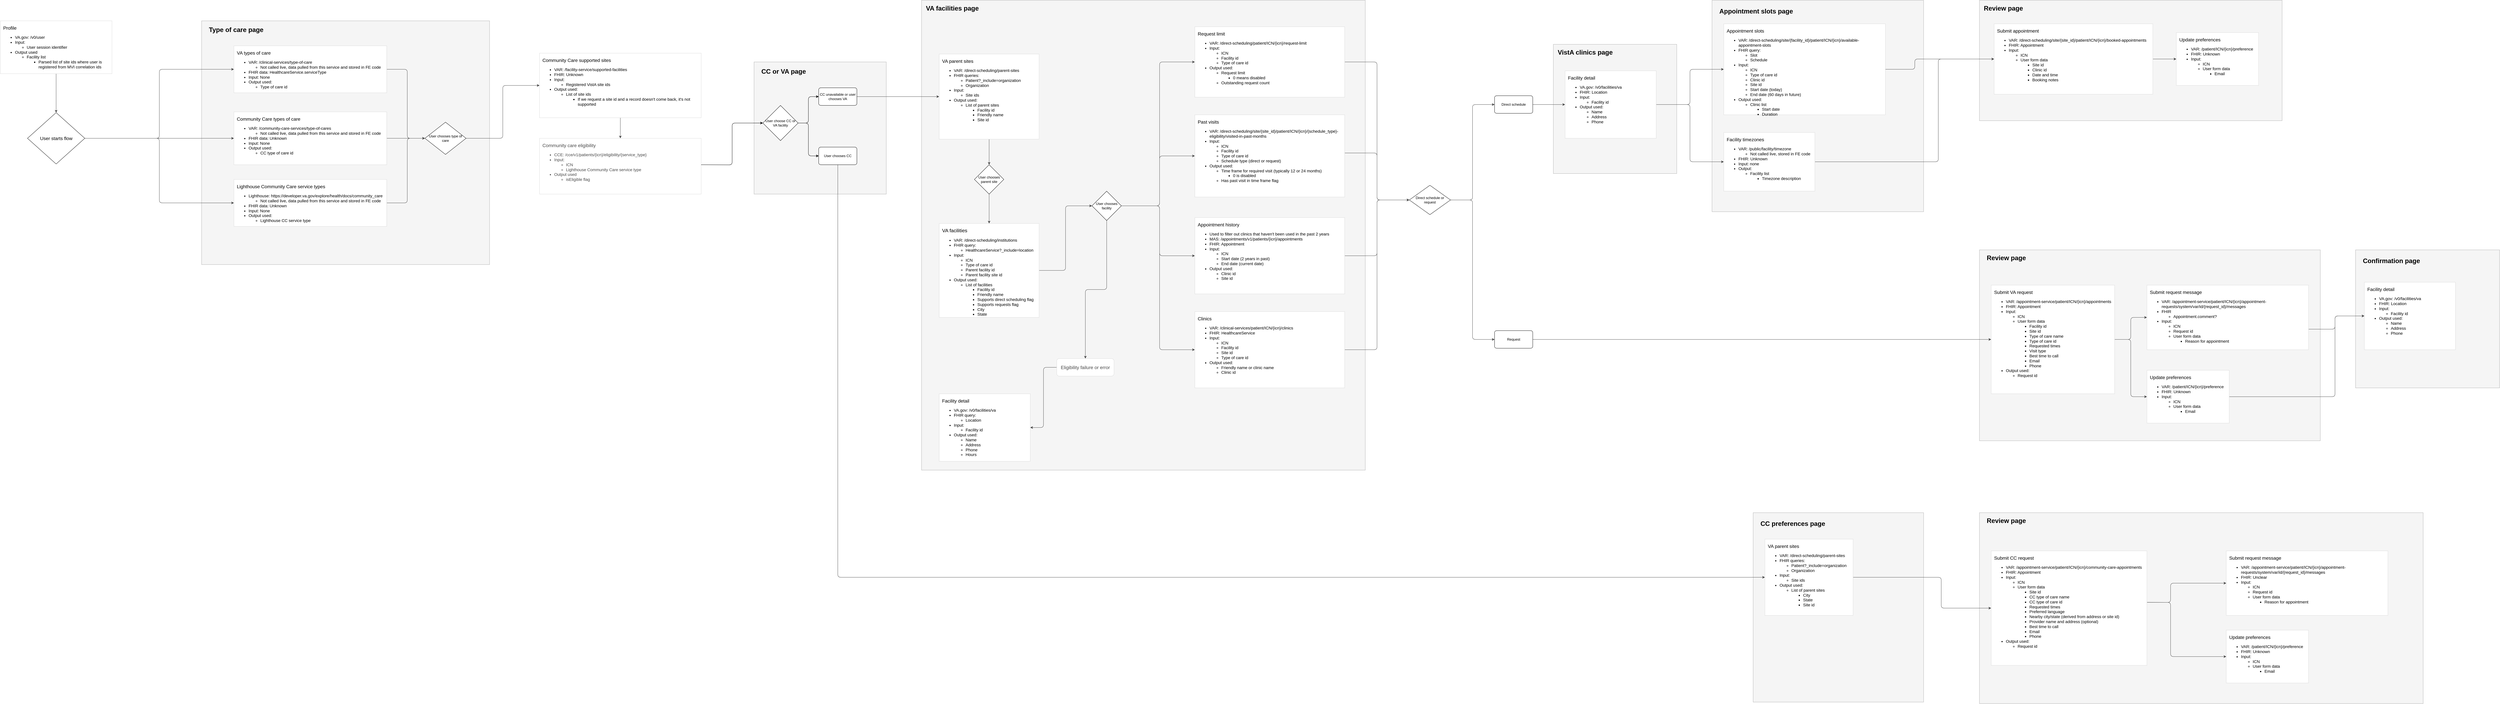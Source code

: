 <mxfile version="13.0.1"><diagram id="S9sm3Yu4JpXmE6R5E0FH" name="Page-1"><mxGraphModel dx="11293" dy="6367" grid="1" gridSize="10" guides="1" tooltips="1" connect="1" arrows="1" fold="1" page="1" pageScale="1" pageWidth="850" pageHeight="1100" math="0" shadow="0"><root><mxCell id="0"/><mxCell id="1" parent="0"/><mxCell id="VTqWEOMXGaDKWigK8g6B-140" value="&lt;div&gt;Community care eligibility&lt;/div&gt;&lt;ul style=&quot;font-size: 14px&quot;&gt;&lt;li&gt;&lt;span&gt;CCE:&amp;nbsp;/cce/v1/patients/{icn}/eligibility/{service_type}&lt;/span&gt;&lt;/li&gt;&lt;li&gt;&lt;span&gt;Input:&lt;/span&gt;&lt;/li&gt;&lt;ul&gt;&lt;li&gt;&lt;span&gt;ICN&lt;/span&gt;&lt;/li&gt;&lt;li&gt;&lt;span&gt;Lighthouse Community Care service type&lt;/span&gt;&lt;/li&gt;&lt;/ul&gt;&lt;li&gt;&lt;span&gt;Output used&lt;/span&gt;&lt;/li&gt;&lt;ul&gt;&lt;li&gt;&lt;span&gt;isEligible flag&lt;/span&gt;&lt;/li&gt;&lt;/ul&gt;&lt;/ul&gt;" style="rounded=0;whiteSpace=wrap;html=1;strokeColor=#DADADA;strokeWidth=1;fillColor=#ffffff;fontSize=16;fontColor=#474747;verticalAlign=top;align=left;spacing=10;fontFamily=Helvetica;" vertex="1" parent="1"><mxGeometry x="2190" y="520" width="550" height="190" as="geometry"/></mxCell><mxCell id="VTqWEOMXGaDKWigK8g6B-100" value="" style="rounded=0;whiteSpace=wrap;html=1;strokeColor=#ADADAD;fillColor=#f5f5f5;fontColor=#333333;" vertex="1" parent="1"><mxGeometry x="7090" y="1795" width="1510" height="650" as="geometry"/></mxCell><mxCell id="VTqWEOMXGaDKWigK8g6B-108" value="" style="rounded=0;whiteSpace=wrap;html=1;strokeColor=#ADADAD;fillColor=#f5f5f5;fontColor=#333333;" vertex="1" parent="1"><mxGeometry x="6320" y="1795" width="580" height="645" as="geometry"/></mxCell><mxCell id="VTqWEOMXGaDKWigK8g6B-92" value="" style="rounded=0;whiteSpace=wrap;html=1;strokeColor=#ADADAD;fillColor=#f5f5f5;fontColor=#333333;" vertex="1" parent="1"><mxGeometry x="8370" y="900" width="490" height="470" as="geometry"/></mxCell><mxCell id="VTqWEOMXGaDKWigK8g6B-87" value="" style="rounded=0;whiteSpace=wrap;html=1;strokeColor=#ADADAD;fillColor=#f5f5f5;fontColor=#333333;" vertex="1" parent="1"><mxGeometry x="7090" y="900" width="1160" height="650" as="geometry"/></mxCell><mxCell id="VTqWEOMXGaDKWigK8g6B-79" value="" style="rounded=0;whiteSpace=wrap;html=1;strokeColor=#ADADAD;fillColor=#f5f5f5;fontColor=#333333;" vertex="1" parent="1"><mxGeometry x="7090" y="50" width="1030" height="410" as="geometry"/></mxCell><mxCell id="VTqWEOMXGaDKWigK8g6B-75" value="" style="rounded=0;whiteSpace=wrap;html=1;strokeColor=#ADADAD;fillColor=#f5f5f5;fontColor=#333333;" vertex="1" parent="1"><mxGeometry x="6180" y="50" width="720" height="720" as="geometry"/></mxCell><mxCell id="VTqWEOMXGaDKWigK8g6B-72" value="" style="rounded=0;whiteSpace=wrap;html=1;strokeColor=#ADADAD;fillColor=#f5f5f5;fontColor=#333333;" vertex="1" parent="1"><mxGeometry x="5640" y="200" width="420" height="440" as="geometry"/></mxCell><mxCell id="VTqWEOMXGaDKWigK8g6B-51" value="" style="rounded=0;whiteSpace=wrap;html=1;strokeColor=#ADADAD;fillColor=#f5f5f5;fontColor=#333333;" vertex="1" parent="1"><mxGeometry x="3490" y="50" width="1510" height="1600" as="geometry"/></mxCell><mxCell id="VTqWEOMXGaDKWigK8g6B-40" value="" style="whiteSpace=wrap;html=1;aspect=fixed;strokeColor=#ADADAD;fillColor=#f5f5f5;fontColor=#333333;" vertex="1" parent="1"><mxGeometry x="2920" y="260" width="450" height="450" as="geometry"/></mxCell><mxCell id="VTqWEOMXGaDKWigK8g6B-31" value="" style="rounded=0;whiteSpace=wrap;html=1;strokeColor=#ADADAD;fillColor=#f5f5f5;fontColor=#333333;" vertex="1" parent="1"><mxGeometry x="1040" y="120" width="980" height="830" as="geometry"/></mxCell><mxCell id="VTqWEOMXGaDKWigK8g6B-123" style="edgeStyle=orthogonalEdgeStyle;rounded=1;orthogonalLoop=1;jettySize=auto;html=1;entryX=0.5;entryY=0;entryDx=0;entryDy=0;entryPerimeter=0;strokeColor=#474747;fontColor=#474747;" edge="1" parent="1" source="VTqWEOMXGaDKWigK8g6B-2" target="VTqWEOMXGaDKWigK8g6B-26"><mxGeometry relative="1" as="geometry"/></mxCell><mxCell id="VTqWEOMXGaDKWigK8g6B-2" value="&lt;p class=&quot;ql-align-center&quot; style=&quot;box-sizing: border-box ; margin: 0px ; line-height: 1.2 ; padding: 0px ; cursor: text ; font-weight: 400 ; font-style: normal ; letter-spacing: normal ; text-indent: 0px ; text-transform: none ; word-spacing: 0px&quot;&gt;&lt;span style=&quot;box-sizing: border-box ; line-height: inherit ; margin: 0px ; padding: 0px&quot;&gt;&lt;font style=&quot;font-size: 16px&quot;&gt;Profile&lt;/font&gt;&lt;/span&gt;&lt;/p&gt;&lt;ul style=&quot;font-size: 14px&quot;&gt;&lt;li&gt;&lt;span&gt;VA.gov:&amp;nbsp;/v0/user&lt;/span&gt;&lt;/li&gt;&lt;li&gt;&lt;span&gt;Input:&lt;/span&gt;&lt;/li&gt;&lt;ul&gt;&lt;li&gt;&lt;span&gt;User session identifier&lt;/span&gt;&lt;/li&gt;&lt;/ul&gt;&lt;li&gt;&lt;span&gt;Output used&lt;/span&gt;&lt;/li&gt;&lt;ul&gt;&lt;li&gt;&lt;span&gt;Facility list&lt;/span&gt;&lt;/li&gt;&lt;ul&gt;&lt;li&gt;&lt;span&gt;Parsed list of site ids where user is registered from MVI correlation ids&lt;/span&gt;&lt;/li&gt;&lt;/ul&gt;&lt;/ul&gt;&lt;/ul&gt;" style="text;whiteSpace=wrap;html=1;fillColor=#ffffff;strokeColor=#DADADA;spacing=10;align=left;fontFamily=Helvetica;" vertex="1" parent="1"><mxGeometry x="355" y="120" width="380" height="180" as="geometry"/></mxCell><mxCell id="VTqWEOMXGaDKWigK8g6B-135" style="edgeStyle=orthogonalEdgeStyle;rounded=1;orthogonalLoop=1;jettySize=auto;html=1;entryX=0;entryY=0.5;entryDx=0;entryDy=0;entryPerimeter=0;strokeColor=#474747;fontSize=16;fontColor=#474747;" edge="1" parent="1" source="VTqWEOMXGaDKWigK8g6B-3" target="VTqWEOMXGaDKWigK8g6B-34"><mxGeometry relative="1" as="geometry"><Array as="points"><mxPoint x="1740" y="285"/><mxPoint x="1740" y="520"/></Array></mxGeometry></mxCell><mxCell id="VTqWEOMXGaDKWigK8g6B-3" value="&lt;p class=&quot;ql-align-center&quot; style=&quot;box-sizing: border-box ; margin: 0px ; line-height: 1.2 ; padding: 0px ; cursor: text ; font-weight: 400 ; font-style: normal ; letter-spacing: normal ; text-indent: 0px ; text-transform: none ; word-spacing: 0px&quot;&gt;&lt;span style=&quot;font-size: 16px&quot;&gt;VA types of care&lt;/span&gt;&lt;/p&gt;&lt;ul style=&quot;font-size: 14px&quot;&gt;&lt;li&gt;&lt;span&gt;VAR:&amp;nbsp;/clinical-services/type-of-care&lt;/span&gt;&lt;/li&gt;&lt;ul&gt;&lt;li&gt;&lt;span&gt;Not called live, data pulled from this service and stored in FE code&lt;/span&gt;&lt;/li&gt;&lt;/ul&gt;&lt;li&gt;&lt;span&gt;FHIR data: HealthcareService.serviceType&lt;/span&gt;&lt;/li&gt;&lt;li&gt;&lt;span&gt;Input: None&lt;/span&gt;&lt;/li&gt;&lt;li&gt;&lt;span&gt;Output used:&lt;/span&gt;&lt;/li&gt;&lt;ul&gt;&lt;li&gt;&lt;span&gt;Type of care id&lt;/span&gt;&lt;/li&gt;&lt;/ul&gt;&lt;/ul&gt;" style="text;whiteSpace=wrap;html=1;fillColor=#ffffff;spacing=10;strokeColor=#DADADA;align=left;fontFamily=Helvetica;" vertex="1" parent="1"><mxGeometry x="1150" y="205" width="520" height="160" as="geometry"/></mxCell><mxCell id="VTqWEOMXGaDKWigK8g6B-137" style="edgeStyle=orthogonalEdgeStyle;rounded=1;orthogonalLoop=1;jettySize=auto;html=1;entryX=0;entryY=0.5;entryDx=0;entryDy=0;entryPerimeter=0;strokeColor=#474747;fontSize=16;fontColor=#474747;" edge="1" parent="1" source="VTqWEOMXGaDKWigK8g6B-4" target="VTqWEOMXGaDKWigK8g6B-34"><mxGeometry relative="1" as="geometry"/></mxCell><mxCell id="VTqWEOMXGaDKWigK8g6B-4" value="&lt;p class=&quot;ql-align-center&quot; style=&quot;box-sizing: border-box ; margin: 0px ; font-size: 14px ; line-height: 1.2 ; padding: 0px ; cursor: text ; font-weight: 400&quot;&gt;&lt;span style=&quot;box-sizing: border-box ; font-size: 16px ; line-height: inherit ; margin: 0px ; padding: 0px&quot;&gt;Community Care types of care&lt;/span&gt;&lt;/p&gt;&lt;ul style=&quot;font-size: 14px&quot;&gt;&lt;li&gt;&lt;span&gt;VAR:&amp;nbsp;/community-care-services/type-of-cares&lt;/span&gt;&lt;/li&gt;&lt;ul&gt;&lt;li&gt;&lt;span&gt;Not called live, data pulled from this service and stored in FE code&lt;/span&gt;&lt;/li&gt;&lt;/ul&gt;&lt;li&gt;&lt;span&gt;FHIR data: Unknown&lt;/span&gt;&lt;/li&gt;&lt;li&gt;&lt;span&gt;Input: None&lt;/span&gt;&lt;/li&gt;&lt;li&gt;&lt;span&gt;Output used:&lt;/span&gt;&lt;/li&gt;&lt;ul&gt;&lt;li&gt;&lt;span&gt;CC type of care id&lt;/span&gt;&lt;/li&gt;&lt;/ul&gt;&lt;/ul&gt;&lt;p class=&quot;ql-align-center&quot; style=&quot;box-sizing: border-box ; margin: 0px ; font-size: 14px ; line-height: 1.2 ; padding: 0px ; cursor: text ; font-weight: 400&quot;&gt;&lt;br style=&quot;box-sizing: border-box ; font-size: 14px ; font-style: normal ; font-weight: 400 ; letter-spacing: normal ; text-indent: 0px ; text-transform: none ; word-spacing: 0px&quot;&gt;&lt;/p&gt;" style="text;whiteSpace=wrap;html=1;fillColor=#ffffff;spacing=10;strokeColor=#DADADA;align=left;fontFamily=Helvetica;" vertex="1" parent="1"><mxGeometry x="1150" y="430" width="520" height="180" as="geometry"/></mxCell><mxCell id="VTqWEOMXGaDKWigK8g6B-126" style="edgeStyle=orthogonalEdgeStyle;rounded=1;orthogonalLoop=1;jettySize=auto;html=1;entryX=0;entryY=0.5;entryDx=0;entryDy=0;entryPerimeter=0;strokeColor=#474747;fontSize=16;fontColor=#474747;" edge="1" parent="1" source="VTqWEOMXGaDKWigK8g6B-5" target="VTqWEOMXGaDKWigK8g6B-34"><mxGeometry relative="1" as="geometry"><Array as="points"><mxPoint x="1740" y="740"/><mxPoint x="1740" y="520"/></Array></mxGeometry></mxCell><mxCell id="VTqWEOMXGaDKWigK8g6B-5" value="&lt;p class=&quot;ql-align-center&quot; style=&quot;box-sizing: border-box ; margin: 0px ; font-size: 14px ; line-height: 1.2 ; padding: 0px ; cursor: text ; font-weight: 400 ; font-style: normal ; letter-spacing: normal ; text-indent: 0px ; text-transform: none ; word-spacing: 0px&quot;&gt;&lt;span style=&quot;box-sizing: border-box ; font-size: 16px ; line-height: inherit ; margin: 0px ; padding: 0px&quot;&gt;Lighthouse Community Care service types&lt;/span&gt;&lt;/p&gt;&lt;ul style=&quot;font-size: 14px&quot;&gt;&lt;li&gt;&lt;span&gt;Lighthouse:&amp;nbsp;https://developer.va.gov/explore/health/docs/community_care&lt;/span&gt;&lt;/li&gt;&lt;ul&gt;&lt;li&gt;&lt;span&gt;Not called live, data pulled from this service and stored in FE code&lt;/span&gt;&lt;/li&gt;&lt;/ul&gt;&lt;li&gt;&lt;span&gt;FHIR data: Unknown&lt;/span&gt;&lt;/li&gt;&lt;li&gt;&lt;span&gt;Input: None&lt;/span&gt;&lt;/li&gt;&lt;li&gt;&lt;span&gt;Output used:&lt;/span&gt;&lt;/li&gt;&lt;ul&gt;&lt;li&gt;&lt;span&gt;Lighthouse CC service type&lt;/span&gt;&lt;/li&gt;&lt;/ul&gt;&lt;/ul&gt;" style="text;whiteSpace=wrap;html=1;fillColor=#ffffff;spacing=10;strokeColor=#DADADA;align=left;fontFamily=Helvetica;" vertex="1" parent="1"><mxGeometry x="1150" y="660" width="520" height="160" as="geometry"/></mxCell><mxCell id="VTqWEOMXGaDKWigK8g6B-129" style="edgeStyle=orthogonalEdgeStyle;rounded=1;orthogonalLoop=1;jettySize=auto;html=1;entryX=0.5;entryY=0;entryDx=0;entryDy=0;strokeColor=#474747;fontSize=16;fontColor=#474747;" edge="1" parent="1" source="VTqWEOMXGaDKWigK8g6B-6"><mxGeometry relative="1" as="geometry"><mxPoint x="2465" y="520" as="targetPoint"/></mxGeometry></mxCell><mxCell id="VTqWEOMXGaDKWigK8g6B-6" value="&lt;p class=&quot;ql-align-center&quot; style=&quot;box-sizing: border-box ; margin: 0px ; font-size: 14px ; line-height: 1.2 ; padding: 0px ; cursor: text ; font-weight: 400&quot;&gt;&lt;span style=&quot;box-sizing: border-box ; font-size: 16px ; line-height: inherit ; margin: 0px ; padding: 0px&quot;&gt;Community Care supported sites&lt;/span&gt;&lt;/p&gt;&lt;ul style=&quot;font-size: 14px&quot;&gt;&lt;li&gt;&lt;span&gt;VAR:&amp;nbsp;/facility-service/supported-facilities&lt;/span&gt;&lt;/li&gt;&lt;li&gt;&lt;span&gt;FHIR: Unknown&lt;/span&gt;&lt;/li&gt;&lt;li&gt;&lt;span&gt;Input:&lt;/span&gt;&lt;/li&gt;&lt;ul&gt;&lt;li&gt;&lt;span&gt;Registered VistA site ids&lt;/span&gt;&lt;/li&gt;&lt;/ul&gt;&lt;li&gt;&lt;span&gt;Output used:&lt;/span&gt;&lt;/li&gt;&lt;ul&gt;&lt;li&gt;&lt;span&gt;List of site ids&lt;/span&gt;&lt;/li&gt;&lt;ul&gt;&lt;li&gt;&lt;span&gt;If we request a site id and a record doesn't come back, it's not supported&lt;/span&gt;&lt;/li&gt;&lt;/ul&gt;&lt;/ul&gt;&lt;/ul&gt;&lt;p class=&quot;ql-align-center&quot; style=&quot;box-sizing: border-box ; margin: 0px ; font-size: 14px ; line-height: 1.2 ; padding: 0px ; cursor: text ; font-weight: 400&quot;&gt;&lt;br style=&quot;box-sizing: border-box ; font-style: normal ; font-weight: 400 ; letter-spacing: normal ; text-indent: 0px ; text-transform: none ; word-spacing: 0px&quot;&gt;&lt;/p&gt;" style="text;whiteSpace=wrap;html=1;fillColor=#ffffff;strokeColor=#DADADA;spacing=10;align=left;fontFamily=Helvetica;" vertex="1" parent="1"><mxGeometry x="2190" y="230" width="550" height="220" as="geometry"/></mxCell><mxCell id="VTqWEOMXGaDKWigK8g6B-46" style="edgeStyle=orthogonalEdgeStyle;rounded=1;orthogonalLoop=1;jettySize=auto;html=1;entryX=0;entryY=0.5;entryDx=0;entryDy=0;entryPerimeter=0;fontColor=#474747;" edge="1" parent="1" target="VTqWEOMXGaDKWigK8g6B-42"><mxGeometry relative="1" as="geometry"><mxPoint x="2850" y="780" as="targetPoint"/><mxPoint x="2740" y="610" as="sourcePoint"/></mxGeometry></mxCell><mxCell id="VTqWEOMXGaDKWigK8g6B-112" style="edgeStyle=orthogonalEdgeStyle;rounded=1;orthogonalLoop=1;jettySize=auto;html=1;entryX=0.5;entryY=0;entryDx=0;entryDy=0;entryPerimeter=0;strokeColor=#474747;" edge="1" parent="1" source="VTqWEOMXGaDKWigK8g6B-8" target="VTqWEOMXGaDKWigK8g6B-53"><mxGeometry relative="1" as="geometry"/></mxCell><mxCell id="VTqWEOMXGaDKWigK8g6B-8" value="&lt;p class=&quot;ql-align-center&quot; style=&quot;box-sizing: border-box ; margin: 0px ; line-height: 1.2 ; padding: 0px ; cursor: text&quot;&gt;&lt;span style=&quot;box-sizing: border-box ; line-height: inherit ; margin: 0px ; padding: 0px&quot;&gt;&lt;font style=&quot;font-size: 16px&quot;&gt;VA parent sites&lt;/font&gt;&lt;/span&gt;&lt;/p&gt;&lt;ul style=&quot;font-size: 14px&quot;&gt;&lt;li&gt;&lt;span&gt;VAR:&amp;nbsp;/direct-scheduling/parent-sites&lt;/span&gt;&lt;/li&gt;&lt;li&gt;&lt;span&gt;FHIR queries:&lt;/span&gt;&lt;/li&gt;&lt;ul&gt;&lt;li&gt;&lt;span&gt;Patient?_include=organization&lt;/span&gt;&lt;/li&gt;&lt;li&gt;&lt;span&gt;Organization&lt;/span&gt;&lt;/li&gt;&lt;/ul&gt;&lt;li&gt;&lt;span&gt;Input:&lt;/span&gt;&lt;/li&gt;&lt;ul&gt;&lt;li&gt;&lt;span&gt;Site ids&lt;/span&gt;&lt;/li&gt;&lt;/ul&gt;&lt;li&gt;&lt;span&gt;Output used:&lt;/span&gt;&lt;/li&gt;&lt;ul&gt;&lt;li&gt;&lt;span&gt;List of parent sites&lt;/span&gt;&lt;/li&gt;&lt;ul&gt;&lt;li&gt;&lt;span&gt;Facility id&lt;/span&gt;&lt;/li&gt;&lt;li&gt;&lt;span&gt;Friendly name&lt;/span&gt;&lt;/li&gt;&lt;li&gt;&lt;span&gt;Site id&lt;/span&gt;&lt;/li&gt;&lt;/ul&gt;&lt;/ul&gt;&lt;/ul&gt;&lt;p class=&quot;ql-align-center&quot; style=&quot;box-sizing: border-box ; margin: 0px ; font-size: 14px ; line-height: 1.2 ; padding: 0px ; cursor: text ; font-weight: 400&quot;&gt;&lt;br style=&quot;box-sizing: border-box ; font-style: normal ; font-weight: 400 ; letter-spacing: normal ; text-indent: 0px ; text-transform: none ; word-spacing: 0px&quot;&gt;&lt;/p&gt;" style="text;whiteSpace=wrap;html=1;fillColor=#ffffff;strokeColor=#DADADA;spacing=10;align=left;fontFamily=Helvetica;" vertex="1" parent="1"><mxGeometry x="3550" y="233" width="340" height="290" as="geometry"/></mxCell><mxCell id="VTqWEOMXGaDKWigK8g6B-114" style="edgeStyle=orthogonalEdgeStyle;rounded=1;orthogonalLoop=1;jettySize=auto;html=1;entryX=0;entryY=0.5;entryDx=0;entryDy=0;entryPerimeter=0;strokeColor=#474747;" edge="1" parent="1" source="VTqWEOMXGaDKWigK8g6B-9" target="VTqWEOMXGaDKWigK8g6B-54"><mxGeometry relative="1" as="geometry"/></mxCell><mxCell id="VTqWEOMXGaDKWigK8g6B-9" value="&lt;p class=&quot;ql-align-center&quot; style=&quot;box-sizing: border-box ; margin: 0px ; line-height: 1.2 ; padding: 0px ; cursor: text ; font-weight: 400&quot;&gt;&lt;span style=&quot;box-sizing: border-box ; line-height: inherit ; margin: 0px ; padding: 0px&quot;&gt;&lt;font style=&quot;font-size: 17px&quot;&gt;VA facilities&lt;/font&gt;&lt;/span&gt;&lt;/p&gt;&lt;ul style=&quot;font-size: 14px&quot;&gt;&lt;li&gt;&lt;span&gt;VAR:&amp;nbsp;/direct-scheduling/institutions&lt;/span&gt;&lt;/li&gt;&lt;li&gt;&lt;span&gt;FHIR query:&lt;/span&gt;&lt;/li&gt;&lt;ul&gt;&lt;li&gt;&lt;span&gt;HealthcareService?_include=location&lt;/span&gt;&lt;/li&gt;&lt;/ul&gt;&lt;li&gt;&lt;span&gt;Input:&lt;/span&gt;&lt;/li&gt;&lt;ul&gt;&lt;li&gt;&lt;span&gt;ICN&lt;/span&gt;&lt;/li&gt;&lt;li&gt;&lt;span&gt;Type of care id&lt;/span&gt;&lt;/li&gt;&lt;li&gt;&lt;span&gt;Parent facility id&lt;/span&gt;&lt;/li&gt;&lt;li&gt;&lt;span&gt;Parent facility site id&lt;/span&gt;&lt;/li&gt;&lt;/ul&gt;&lt;li&gt;&lt;span&gt;Output used:&lt;/span&gt;&lt;/li&gt;&lt;ul&gt;&lt;li&gt;&lt;span&gt;List of facilities&lt;/span&gt;&lt;/li&gt;&lt;ul&gt;&lt;li&gt;&lt;span&gt;Facility id&lt;/span&gt;&lt;/li&gt;&lt;li&gt;&lt;span&gt;Friendly name&lt;/span&gt;&lt;/li&gt;&lt;li&gt;&lt;span&gt;Supports direct scheduling flag&lt;/span&gt;&lt;/li&gt;&lt;li&gt;&lt;span&gt;Supports requests flag&lt;/span&gt;&lt;/li&gt;&lt;li&gt;&lt;span&gt;City&lt;/span&gt;&lt;/li&gt;&lt;li&gt;&lt;span&gt;State&lt;/span&gt;&lt;/li&gt;&lt;/ul&gt;&lt;/ul&gt;&lt;/ul&gt;&lt;p class=&quot;ql-align-center&quot; style=&quot;box-sizing: border-box ; margin: 0px ; font-size: 14px ; line-height: 1.2 ; padding: 0px ; cursor: text ; font-weight: 400&quot;&gt;&lt;br style=&quot;box-sizing: border-box ; font-size: 14px ; font-style: normal ; font-weight: 400 ; letter-spacing: normal ; text-indent: 0px ; text-transform: none ; word-spacing: 0px&quot;&gt;&lt;/p&gt;" style="text;whiteSpace=wrap;html=1;fillColor=#ffffff;spacing=10;strokeColor=#DADADA;align=left;fontFamily=Helvetica;" vertex="1" parent="1"><mxGeometry x="3550" y="810" width="340" height="320" as="geometry"/></mxCell><mxCell id="VTqWEOMXGaDKWigK8g6B-66" style="edgeStyle=orthogonalEdgeStyle;rounded=1;orthogonalLoop=1;jettySize=auto;html=1;entryX=0;entryY=0.5;entryDx=0;entryDy=0;entryPerimeter=0;strokeColor=#474747;" edge="1" parent="1" source="VTqWEOMXGaDKWigK8g6B-10" target="VTqWEOMXGaDKWigK8g6B-62"><mxGeometry relative="1" as="geometry"/></mxCell><mxCell id="VTqWEOMXGaDKWigK8g6B-10" value="&lt;p class=&quot;ql-align-center&quot; style=&quot;box-sizing: border-box ; margin: 0px ; font-size: 14px ; line-height: 1.2 ; padding: 0px ; cursor: text ; font-weight: 400 ; font-style: normal ; letter-spacing: normal ; text-indent: 0px ; text-transform: none ; word-spacing: 0px&quot;&gt;&lt;span style=&quot;box-sizing: border-box ; font-size: 16px ; line-height: inherit ; margin: 0px ; padding: 0px&quot;&gt;Request limit&lt;/span&gt;&lt;/p&gt;&lt;ul&gt;&lt;li&gt;VAR:&amp;nbsp;/direct-scheduling/patient/ICN/{icn}/request-limit&lt;/li&gt;&lt;li&gt;&lt;span&gt;Input:&lt;/span&gt;&lt;/li&gt;&lt;ul&gt;&lt;li&gt;&lt;span&gt;ICN&lt;/span&gt;&lt;/li&gt;&lt;li&gt;&lt;span&gt;Facility id&lt;/span&gt;&lt;/li&gt;&lt;li&gt;&lt;span&gt;Type of care id&lt;/span&gt;&lt;/li&gt;&lt;/ul&gt;&lt;li&gt;&lt;span&gt;Output used:&lt;/span&gt;&lt;/li&gt;&lt;ul&gt;&lt;li&gt;&lt;span&gt;Request limit&lt;/span&gt;&lt;/li&gt;&lt;ul&gt;&lt;li&gt;&lt;span&gt;0 means disabled&lt;/span&gt;&lt;/li&gt;&lt;/ul&gt;&lt;li&gt;Outstanding request count&lt;/li&gt;&lt;/ul&gt;&lt;/ul&gt;" style="text;whiteSpace=wrap;html=1;fillColor=#ffffff;spacing=10;strokeColor=#DADADA;align=left;fontFamily=Helvetica;fontSize=14;" vertex="1" parent="1"><mxGeometry x="4420" y="140" width="510" height="240" as="geometry"/></mxCell><mxCell id="VTqWEOMXGaDKWigK8g6B-67" style="edgeStyle=orthogonalEdgeStyle;rounded=1;orthogonalLoop=1;jettySize=auto;html=1;entryX=0;entryY=0.5;entryDx=0;entryDy=0;entryPerimeter=0;strokeColor=#474747;" edge="1" parent="1" source="VTqWEOMXGaDKWigK8g6B-11" target="VTqWEOMXGaDKWigK8g6B-62"><mxGeometry relative="1" as="geometry"><Array as="points"><mxPoint x="5040" y="570"/><mxPoint x="5040" y="730"/></Array></mxGeometry></mxCell><mxCell id="VTqWEOMXGaDKWigK8g6B-11" value="&lt;p class=&quot;ql-align-center&quot; style=&quot;box-sizing: border-box ; margin: 0px ; font-size: 14px ; line-height: 1.2 ; padding: 0px ; cursor: text ; font-weight: 400&quot;&gt;&lt;span style=&quot;box-sizing: border-box ; font-size: 16px ; line-height: inherit ; margin: 0px ; padding: 0px&quot;&gt;Past visits&lt;/span&gt;&lt;/p&gt;&lt;ul style=&quot;font-size: 14px&quot;&gt;&lt;li&gt;&lt;span&gt;VAR:&amp;nbsp;/direct-scheduling/site/{site_id}/patient/ICN/{icn}/{schedule_type}-eligibility/visited-in-past-months&lt;/span&gt;&lt;/li&gt;&lt;li&gt;&lt;span&gt;&lt;span&gt;Input:&lt;/span&gt;&lt;/span&gt;&lt;/li&gt;&lt;ul&gt;&lt;li&gt;&lt;span&gt;&lt;span&gt;ICN&lt;/span&gt;&lt;/span&gt;&lt;/li&gt;&lt;li&gt;&lt;span&gt;&lt;span&gt;Facility id&lt;/span&gt;&lt;/span&gt;&lt;/li&gt;&lt;li&gt;&lt;span&gt;&lt;span&gt;Type of care id&lt;/span&gt;&lt;/span&gt;&lt;/li&gt;&lt;li&gt;&lt;span&gt;&lt;span&gt;Schedule type (direct or request)&lt;/span&gt;&lt;/span&gt;&lt;/li&gt;&lt;/ul&gt;&lt;li&gt;&lt;span&gt;&lt;span&gt;Output used:&lt;/span&gt;&lt;/span&gt;&lt;/li&gt;&lt;ul&gt;&lt;li&gt;&lt;span&gt;&lt;span&gt;Time frame for required visit (typically 12 or 24 months)&lt;/span&gt;&lt;/span&gt;&lt;/li&gt;&lt;ul&gt;&lt;li&gt;&lt;span&gt;&lt;span&gt;0 is disabled&lt;/span&gt;&lt;/span&gt;&lt;/li&gt;&lt;/ul&gt;&lt;li&gt;Has past visit in time frame flag&lt;/li&gt;&lt;/ul&gt;&lt;/ul&gt;&lt;p class=&quot;ql-align-center&quot; style=&quot;box-sizing: border-box ; margin: 0px ; font-size: 14px ; line-height: 1.2 ; padding: 0px ; cursor: text ; font-weight: 400&quot;&gt;&lt;br style=&quot;box-sizing: border-box ; font-style: normal ; font-weight: 400 ; letter-spacing: normal ; text-indent: 0px ; text-transform: none ; word-spacing: 0px&quot;&gt;&lt;/p&gt;" style="text;whiteSpace=wrap;html=1;fillColor=#ffffff;spacing=10;strokeColor=#DADADA;align=left;fontFamily=Helvetica;" vertex="1" parent="1"><mxGeometry x="4420" y="440" width="510" height="280" as="geometry"/></mxCell><mxCell id="VTqWEOMXGaDKWigK8g6B-68" style="edgeStyle=orthogonalEdgeStyle;rounded=1;orthogonalLoop=1;jettySize=auto;html=1;entryX=0;entryY=0.5;entryDx=0;entryDy=0;entryPerimeter=0;strokeColor=#474747;" edge="1" parent="1" source="VTqWEOMXGaDKWigK8g6B-12" target="VTqWEOMXGaDKWigK8g6B-62"><mxGeometry relative="1" as="geometry"/></mxCell><mxCell id="VTqWEOMXGaDKWigK8g6B-12" value="&lt;p class=&quot;ql-align-center&quot; style=&quot;box-sizing: border-box ; margin: 0px ; line-height: 1.2 ; padding: 0px ; cursor: text ; font-weight: 400&quot;&gt;&lt;span style=&quot;box-sizing: border-box ; line-height: inherit ; margin: 0px ; padding: 0px&quot;&gt;&lt;font style=&quot;font-size: 16px&quot;&gt;Appointment history&lt;/font&gt;&lt;/span&gt;&lt;/p&gt;&lt;ul style=&quot;font-size: 14px&quot;&gt;&lt;li&gt;&lt;span&gt;Used to filter out clinics that haven't been used in the past 2 years&lt;/span&gt;&lt;/li&gt;&lt;li&gt;&lt;span&gt;MAS:&amp;nbsp;/appointments/v1/patients/{icn}/appointments&lt;/span&gt;&lt;/li&gt;&lt;li&gt;&lt;span&gt;FHIR: Appointment&lt;/span&gt;&lt;/li&gt;&lt;li&gt;&lt;span&gt;Input:&lt;/span&gt;&lt;/li&gt;&lt;ul&gt;&lt;li&gt;&lt;span&gt;ICN&lt;/span&gt;&lt;/li&gt;&lt;li&gt;&lt;span&gt;Start date (2 years in past)&lt;/span&gt;&lt;/li&gt;&lt;li&gt;&lt;span&gt;End date (current date)&lt;/span&gt;&lt;/li&gt;&lt;/ul&gt;&lt;li&gt;&lt;span&gt;Output used:&lt;/span&gt;&lt;/li&gt;&lt;ul&gt;&lt;li&gt;&lt;span&gt;Clinic id&lt;/span&gt;&lt;/li&gt;&lt;li&gt;&lt;span&gt;Site id&lt;/span&gt;&lt;/li&gt;&lt;/ul&gt;&lt;/ul&gt;&lt;p class=&quot;ql-align-center&quot; style=&quot;box-sizing: border-box ; margin: 0px ; font-size: 14px ; line-height: 1.2 ; padding: 0px ; cursor: text ; font-weight: 400&quot;&gt;&lt;br style=&quot;box-sizing: border-box ; font-size: 14px ; font-style: normal ; font-weight: 400 ; letter-spacing: normal ; text-indent: 0px ; text-transform: none ; word-spacing: 0px&quot;&gt;&lt;/p&gt;" style="text;whiteSpace=wrap;html=1;fillColor=#ffffff;spacing=10;strokeColor=#DADADA;align=left;fontFamily=Helvetica;" vertex="1" parent="1"><mxGeometry x="4420" y="790" width="510" height="260" as="geometry"/></mxCell><mxCell id="VTqWEOMXGaDKWigK8g6B-69" style="edgeStyle=orthogonalEdgeStyle;rounded=1;orthogonalLoop=1;jettySize=auto;html=1;entryX=0;entryY=0.5;entryDx=0;entryDy=0;entryPerimeter=0;strokeColor=#474747;" edge="1" parent="1" source="VTqWEOMXGaDKWigK8g6B-13" target="VTqWEOMXGaDKWigK8g6B-62"><mxGeometry relative="1" as="geometry"/></mxCell><mxCell id="VTqWEOMXGaDKWigK8g6B-13" value="&lt;p class=&quot;ql-align-center&quot; style=&quot;box-sizing: border-box ; margin: 0px ; line-height: 1.2 ; padding: 0px ; cursor: text&quot;&gt;&lt;span style=&quot;box-sizing: border-box ; line-height: inherit ; margin: 0px ; padding: 0px ; font-size: 16px&quot;&gt;Clinics&lt;/span&gt;&lt;/p&gt;&lt;ul style=&quot;font-size: 14px&quot;&gt;&lt;li&gt;&lt;span&gt;VAR:&amp;nbsp;/clinical-services/patient/ICN/{icn}/clinics&lt;/span&gt;&lt;/li&gt;&lt;li&gt;&lt;span&gt;FHIR: HealthcareService&lt;/span&gt;&lt;/li&gt;&lt;li&gt;&lt;span&gt;Input:&lt;/span&gt;&lt;/li&gt;&lt;ul&gt;&lt;li&gt;&lt;span&gt;ICN&lt;/span&gt;&lt;/li&gt;&lt;li&gt;&lt;span&gt;Facility id&lt;/span&gt;&lt;/li&gt;&lt;li&gt;&lt;span&gt;Site id&lt;/span&gt;&lt;/li&gt;&lt;li&gt;&lt;span&gt;Type of care id&lt;/span&gt;&lt;/li&gt;&lt;/ul&gt;&lt;li&gt;&lt;span&gt;Output used:&lt;/span&gt;&lt;/li&gt;&lt;ul&gt;&lt;li&gt;&lt;span&gt;Friendly name or clinic name&lt;/span&gt;&lt;/li&gt;&lt;li&gt;&lt;span&gt;Clinic id&lt;/span&gt;&lt;/li&gt;&lt;/ul&gt;&lt;/ul&gt;&lt;p class=&quot;ql-align-center&quot; style=&quot;box-sizing: border-box ; margin: 0px ; font-size: 14px ; line-height: 1.2 ; padding: 0px ; cursor: text ; font-weight: 400&quot;&gt;&lt;br style=&quot;box-sizing: border-box ; font-size: 14px ; font-style: normal ; font-weight: 400 ; letter-spacing: normal ; text-indent: 0px ; text-transform: none ; word-spacing: 0px&quot;&gt;&lt;/p&gt;" style="text;whiteSpace=wrap;html=1;fillColor=#ffffff;spacing=10;strokeColor=#DADADA;align=left;fontFamily=Helvetica;" vertex="1" parent="1"><mxGeometry x="4420" y="1110" width="510" height="260" as="geometry"/></mxCell><mxCell id="VTqWEOMXGaDKWigK8g6B-77" style="edgeStyle=orthogonalEdgeStyle;rounded=1;orthogonalLoop=1;jettySize=auto;html=1;exitX=1;exitY=0.5;exitDx=0;exitDy=0;entryX=0;entryY=0.5;entryDx=0;entryDy=0;strokeColor=#474747;" edge="1" parent="1" source="VTqWEOMXGaDKWigK8g6B-14" target="VTqWEOMXGaDKWigK8g6B-16"><mxGeometry relative="1" as="geometry"/></mxCell><mxCell id="VTqWEOMXGaDKWigK8g6B-78" style="edgeStyle=orthogonalEdgeStyle;rounded=1;orthogonalLoop=1;jettySize=auto;html=1;entryX=0;entryY=0.5;entryDx=0;entryDy=0;strokeColor=#474747;" edge="1" parent="1" source="VTqWEOMXGaDKWigK8g6B-14" target="VTqWEOMXGaDKWigK8g6B-17"><mxGeometry relative="1" as="geometry"/></mxCell><mxCell id="VTqWEOMXGaDKWigK8g6B-14" value="&lt;p class=&quot;ql-align-center&quot; style=&quot;box-sizing: border-box ; margin: 0px ; font-size: 14px ; line-height: 1.2 ; padding: 0px ; cursor: text ; font-weight: 400&quot;&gt;&lt;span style=&quot;box-sizing: border-box ; font-size: 16px ; line-height: inherit ; margin: 0px ; padding: 0px&quot;&gt;Facility detail&lt;/span&gt;&lt;/p&gt;&lt;ul style=&quot;font-size: 14px&quot;&gt;&lt;li&gt;&lt;span&gt;VA.gov:&amp;nbsp;/v0/facilities/va&lt;/span&gt;&lt;/li&gt;&lt;li&gt;&lt;span&gt;FHIR: Location&lt;/span&gt;&lt;/li&gt;&lt;li&gt;&lt;span&gt;Input:&lt;/span&gt;&lt;/li&gt;&lt;ul&gt;&lt;li&gt;&lt;span&gt;Facility id&lt;/span&gt;&lt;/li&gt;&lt;/ul&gt;&lt;li&gt;&lt;span&gt;Output used:&lt;/span&gt;&lt;/li&gt;&lt;ul&gt;&lt;li&gt;&lt;span&gt;Name&lt;/span&gt;&lt;/li&gt;&lt;li&gt;&lt;span&gt;Address&lt;/span&gt;&lt;/li&gt;&lt;li&gt;&lt;span&gt;Phone&lt;/span&gt;&lt;/li&gt;&lt;/ul&gt;&lt;/ul&gt;&lt;p class=&quot;ql-align-center&quot; style=&quot;box-sizing: border-box ; margin: 0px ; font-size: 14px ; line-height: 1.2 ; padding: 0px ; cursor: text ; font-weight: 400&quot;&gt;&lt;br style=&quot;box-sizing: border-box ; font-size: 14px ; font-style: normal ; font-weight: 400 ; letter-spacing: normal ; text-indent: 0px ; text-transform: none ; word-spacing: 0px&quot;&gt;&lt;/p&gt;" style="text;whiteSpace=wrap;html=1;fillColor=#ffffff;spacing=10;strokeColor=#DADADA;align=left;fontFamily=Helvetica;" vertex="1" parent="1"><mxGeometry x="5680" y="290" width="310" height="230" as="geometry"/></mxCell><mxCell id="VTqWEOMXGaDKWigK8g6B-90" style="edgeStyle=orthogonalEdgeStyle;rounded=1;orthogonalLoop=1;jettySize=auto;html=1;exitX=1;exitY=0.5;exitDx=0;exitDy=0;entryX=0;entryY=0.5;entryDx=0;entryDy=0;strokeColor=#474747;" edge="1" parent="1" source="VTqWEOMXGaDKWigK8g6B-15" target="VTqWEOMXGaDKWigK8g6B-18"><mxGeometry relative="1" as="geometry"/></mxCell><mxCell id="VTqWEOMXGaDKWigK8g6B-91" style="edgeStyle=orthogonalEdgeStyle;rounded=1;orthogonalLoop=1;jettySize=auto;html=1;entryX=0;entryY=0.5;entryDx=0;entryDy=0;strokeColor=#474747;" edge="1" parent="1" source="VTqWEOMXGaDKWigK8g6B-15" target="VTqWEOMXGaDKWigK8g6B-19"><mxGeometry relative="1" as="geometry"/></mxCell><mxCell id="VTqWEOMXGaDKWigK8g6B-15" value="&lt;p class=&quot;ql-align-center&quot; style=&quot;box-sizing: border-box ; margin: 0px ; font-size: 14px ; line-height: 1.2 ; padding: 0px ; cursor: text ; font-weight: 400&quot;&gt;&lt;span style=&quot;box-sizing: border-box ; font-size: 16px ; line-height: inherit ; margin: 0px ; padding: 0px&quot;&gt;Submit VA request&lt;/span&gt;&lt;/p&gt;&lt;ul style=&quot;font-size: 14px&quot;&gt;&lt;li&gt;&lt;span&gt;VAR:&amp;nbsp;/appointment-service/patient/ICN/{icn}/appointments&lt;/span&gt;&lt;/li&gt;&lt;li&gt;&lt;span&gt;FHIR: Appointment&lt;/span&gt;&lt;/li&gt;&lt;li&gt;&lt;span&gt;Input:&lt;/span&gt;&lt;/li&gt;&lt;ul&gt;&lt;li&gt;&lt;span&gt;ICN&lt;/span&gt;&lt;/li&gt;&lt;li&gt;&lt;span&gt;User form data&lt;/span&gt;&lt;/li&gt;&lt;ul&gt;&lt;li&gt;&lt;span&gt;Facility id&lt;/span&gt;&lt;/li&gt;&lt;li&gt;&lt;span&gt;Site id&lt;/span&gt;&lt;/li&gt;&lt;li&gt;&lt;span&gt;Type of care name&lt;/span&gt;&lt;br&gt;&lt;/li&gt;&lt;li&gt;&lt;span&gt;Type of care id&lt;/span&gt;&lt;/li&gt;&lt;li&gt;&lt;span&gt;Requested times&lt;/span&gt;&lt;/li&gt;&lt;li&gt;&lt;span&gt;Visit type&lt;/span&gt;&lt;/li&gt;&lt;li&gt;&lt;span&gt;Best time to call&lt;/span&gt;&lt;/li&gt;&lt;li&gt;&lt;span&gt;Email&lt;/span&gt;&lt;/li&gt;&lt;li&gt;&lt;span&gt;Phone&lt;/span&gt;&lt;/li&gt;&lt;/ul&gt;&lt;/ul&gt;&lt;li&gt;&lt;span&gt;Output used:&lt;/span&gt;&lt;/li&gt;&lt;ul&gt;&lt;li&gt;&lt;span&gt;Request id&lt;/span&gt;&lt;/li&gt;&lt;/ul&gt;&lt;/ul&gt;&lt;p class=&quot;ql-align-center&quot; style=&quot;box-sizing: border-box ; margin: 0px ; font-size: 14px ; line-height: 1.2 ; padding: 0px ; cursor: text ; font-weight: 400&quot;&gt;&lt;br style=&quot;box-sizing: border-box ; font-size: 14px ; font-style: normal ; font-weight: 400 ; letter-spacing: normal ; text-indent: 0px ; text-transform: none ; word-spacing: 0px&quot;&gt;&lt;/p&gt;" style="text;whiteSpace=wrap;html=1;fillColor=#ffffff;spacing=10;strokeColor=#DADADA;align=left;fontFamily=Helvetica;" vertex="1" parent="1"><mxGeometry x="7130" y="1020" width="420" height="370" as="geometry"/></mxCell><mxCell id="VTqWEOMXGaDKWigK8g6B-85" style="edgeStyle=orthogonalEdgeStyle;rounded=1;orthogonalLoop=1;jettySize=auto;html=1;exitX=1;exitY=0.5;exitDx=0;exitDy=0;entryX=0;entryY=0.5;entryDx=0;entryDy=0;strokeColor=#474747;" edge="1" parent="1" source="VTqWEOMXGaDKWigK8g6B-16" target="VTqWEOMXGaDKWigK8g6B-20"><mxGeometry relative="1" as="geometry"><Array as="points"><mxPoint x="6870" y="285"/><mxPoint x="6870" y="250"/></Array></mxGeometry></mxCell><mxCell id="VTqWEOMXGaDKWigK8g6B-16" value="&lt;p class=&quot;ql-align-center&quot; style=&quot;box-sizing: border-box ; margin: 0px ; font-size: 14px ; line-height: 1.2 ; padding: 0px ; cursor: text ; font-weight: 400&quot;&gt;&lt;span style=&quot;box-sizing: border-box ; font-size: 16px ; line-height: inherit ; margin: 0px ; padding: 0px&quot;&gt;Appointment slots&lt;/span&gt;&lt;/p&gt;&lt;ul style=&quot;font-size: 14px&quot;&gt;&lt;li&gt;&lt;span&gt;VAR:&amp;nbsp;/direct-scheduling/site/{facility_id}/patient/ICN/{icn}/available-appointment-slots&lt;/span&gt;&lt;/li&gt;&lt;li&gt;&lt;span&gt;FHIR query:&lt;/span&gt;&lt;/li&gt;&lt;ul&gt;&lt;li&gt;&lt;span&gt;Slot&lt;/span&gt;&lt;/li&gt;&lt;li&gt;&lt;span&gt;Schedule&lt;/span&gt;&lt;/li&gt;&lt;/ul&gt;&lt;li&gt;&lt;span&gt;Input:&lt;/span&gt;&lt;/li&gt;&lt;ul&gt;&lt;li&gt;&lt;span&gt;ICN&lt;/span&gt;&lt;/li&gt;&lt;li&gt;&lt;span&gt;Type of care id&lt;/span&gt;&lt;/li&gt;&lt;li&gt;&lt;span&gt;Clinic id&lt;/span&gt;&lt;/li&gt;&lt;li&gt;&lt;span&gt;Site id&lt;/span&gt;&lt;/li&gt;&lt;li&gt;&lt;span&gt;Start date (today)&lt;/span&gt;&lt;/li&gt;&lt;li&gt;&lt;span&gt;End date (60 days in future)&lt;/span&gt;&lt;/li&gt;&lt;/ul&gt;&lt;li&gt;&lt;span&gt;Output used:&lt;/span&gt;&lt;/li&gt;&lt;ul&gt;&lt;li&gt;&lt;span&gt;Clinic list&lt;/span&gt;&lt;/li&gt;&lt;ul&gt;&lt;li&gt;&lt;span&gt;Start date&lt;/span&gt;&lt;/li&gt;&lt;li&gt;&lt;span&gt;Duration&lt;/span&gt;&lt;/li&gt;&lt;/ul&gt;&lt;/ul&gt;&lt;/ul&gt;&lt;p class=&quot;ql-align-center&quot; style=&quot;box-sizing: border-box ; margin: 0px ; font-size: 14px ; line-height: 1.2 ; padding: 0px ; cursor: text ; font-weight: 400&quot;&gt;&lt;br style=&quot;box-sizing: border-box ; font-size: 14px ; font-style: normal ; font-weight: 400 ; letter-spacing: normal ; text-indent: 0px ; text-transform: none ; word-spacing: 0px&quot;&gt;&lt;/p&gt;" style="text;whiteSpace=wrap;html=1;fillColor=#ffffff;spacing=10;strokeColor=#DADADA;align=left;fontFamily=Helvetica;" vertex="1" parent="1"><mxGeometry x="6220" y="130" width="550" height="310" as="geometry"/></mxCell><mxCell id="VTqWEOMXGaDKWigK8g6B-86" style="edgeStyle=orthogonalEdgeStyle;rounded=1;orthogonalLoop=1;jettySize=auto;html=1;exitX=1;exitY=0.5;exitDx=0;exitDy=0;entryX=0;entryY=0.5;entryDx=0;entryDy=0;strokeColor=#474747;" edge="1" parent="1" source="VTqWEOMXGaDKWigK8g6B-17" target="VTqWEOMXGaDKWigK8g6B-20"><mxGeometry relative="1" as="geometry"><Array as="points"><mxPoint x="6950" y="600"/><mxPoint x="6950" y="250"/></Array></mxGeometry></mxCell><mxCell id="VTqWEOMXGaDKWigK8g6B-17" value="&lt;p class=&quot;ql-align-center&quot; style=&quot;box-sizing: border-box ; margin: 0px ; font-size: 14px ; line-height: 1.2 ; padding: 0px ; cursor: text ; font-weight: 400&quot;&gt;&lt;span style=&quot;box-sizing: border-box ; font-size: 16px ; line-height: inherit ; margin: 0px ; padding: 0px&quot;&gt;Facility timezones&lt;/span&gt;&lt;/p&gt;&lt;ul style=&quot;font-size: 14px&quot;&gt;&lt;li&gt;&lt;span&gt;VAR:&amp;nbsp;/public/facility/timezone&lt;/span&gt;&lt;/li&gt;&lt;ul&gt;&lt;li&gt;&lt;span&gt;Not called live, stored in FE code&lt;/span&gt;&lt;/li&gt;&lt;/ul&gt;&lt;li&gt;&lt;span&gt;FHIR: Unknown&lt;/span&gt;&lt;/li&gt;&lt;li&gt;&lt;span&gt;Input: none&lt;/span&gt;&lt;/li&gt;&lt;li&gt;&lt;span&gt;Output:&lt;/span&gt;&lt;/li&gt;&lt;ul&gt;&lt;li&gt;&lt;span&gt;Facility list&lt;/span&gt;&lt;/li&gt;&lt;ul&gt;&lt;li&gt;&lt;span&gt;Timezone description&lt;/span&gt;&lt;/li&gt;&lt;/ul&gt;&lt;/ul&gt;&lt;/ul&gt;&lt;p style=&quot;box-sizing: border-box ; margin: 0px ; font-size: 14px ; line-height: 1.2 ; padding: 0px ; cursor: text ; font-weight: 400&quot;&gt;&lt;br style=&quot;box-sizing: border-box ; font-size: 14px ; font-style: normal ; font-weight: 400 ; letter-spacing: normal ; text-indent: 0px ; text-transform: none ; word-spacing: 0px&quot;&gt;&lt;/p&gt;" style="text;whiteSpace=wrap;html=1;fillColor=#ffffff;spacing=10;strokeColor=#DADADA;align=left;fontFamily=Helvetica;" vertex="1" parent="1"><mxGeometry x="6220" y="500" width="310" height="200" as="geometry"/></mxCell><mxCell id="VTqWEOMXGaDKWigK8g6B-95" style="edgeStyle=orthogonalEdgeStyle;rounded=1;orthogonalLoop=1;jettySize=auto;html=1;entryX=0;entryY=0.5;entryDx=0;entryDy=0;strokeColor=#474747;" edge="1" parent="1" source="VTqWEOMXGaDKWigK8g6B-18" target="VTqWEOMXGaDKWigK8g6B-94"><mxGeometry relative="1" as="geometry"><Array as="points"><mxPoint x="8300" y="1170"/><mxPoint x="8300" y="1125"/></Array></mxGeometry></mxCell><mxCell id="VTqWEOMXGaDKWigK8g6B-18" value="&lt;p class=&quot;ql-align-center&quot; style=&quot;box-sizing: border-box ; margin: 0px ; font-size: 14px ; line-height: 1.2 ; padding: 0px ; cursor: text ; font-weight: 400&quot;&gt;&lt;span style=&quot;box-sizing: border-box ; font-size: 16px ; line-height: inherit ; margin: 0px ; padding: 0px&quot;&gt;Submit request message&lt;/span&gt;&lt;/p&gt;&lt;ul style=&quot;font-size: 14px&quot;&gt;&lt;li&gt;&lt;span&gt;VAR:&amp;nbsp;/appointment-service/patient/ICN/{icn}/appointment-requests/system/var/id/{request_id}/messages&lt;/span&gt;&lt;/li&gt;&lt;li&gt;&lt;span&gt;FHIR&lt;/span&gt;&lt;/li&gt;&lt;ul&gt;&lt;li&gt;&lt;span&gt;Appointment.comment?&lt;/span&gt;&lt;/li&gt;&lt;/ul&gt;&lt;li&gt;&lt;span&gt;Input:&lt;/span&gt;&lt;/li&gt;&lt;ul&gt;&lt;li&gt;&lt;span&gt;ICN&lt;/span&gt;&lt;/li&gt;&lt;li&gt;&lt;span&gt;Request id&lt;/span&gt;&lt;/li&gt;&lt;li&gt;&lt;span&gt;User form data&lt;/span&gt;&lt;/li&gt;&lt;ul&gt;&lt;li&gt;&lt;span&gt;Reason for appointment&lt;/span&gt;&lt;/li&gt;&lt;/ul&gt;&lt;/ul&gt;&lt;/ul&gt;&lt;p class=&quot;ql-align-center&quot; style=&quot;box-sizing: border-box ; margin: 0px ; font-size: 14px ; line-height: 1.2 ; padding: 0px ; cursor: text ; font-weight: 400&quot;&gt;&lt;br style=&quot;box-sizing: border-box ; font-size: 14px ; font-style: normal ; font-weight: 400 ; letter-spacing: normal ; text-indent: 0px ; text-transform: none ; word-spacing: 0px&quot;&gt;&lt;/p&gt;" style="text;whiteSpace=wrap;html=1;fillColor=#ffffff;spacing=10;strokeColor=#DADADA;align=left;fontFamily=Helvetica;" vertex="1" parent="1"><mxGeometry x="7660" y="1020" width="550" height="220" as="geometry"/></mxCell><mxCell id="VTqWEOMXGaDKWigK8g6B-96" style="edgeStyle=orthogonalEdgeStyle;rounded=1;orthogonalLoop=1;jettySize=auto;html=1;entryX=0;entryY=0.5;entryDx=0;entryDy=0;strokeColor=#474747;" edge="1" parent="1" source="VTqWEOMXGaDKWigK8g6B-19" target="VTqWEOMXGaDKWigK8g6B-94"><mxGeometry relative="1" as="geometry"><Array as="points"><mxPoint x="8300" y="1400"/><mxPoint x="8300" y="1125"/></Array></mxGeometry></mxCell><mxCell id="VTqWEOMXGaDKWigK8g6B-19" value="&lt;p class=&quot;ql-align-center&quot; style=&quot;box-sizing: border-box ; margin: 0px ; font-size: 14px ; line-height: 1.2 ; padding: 0px ; cursor: text ; font-weight: 400&quot;&gt;&lt;span style=&quot;box-sizing: border-box ; font-size: 16px ; line-height: inherit ; margin: 0px ; padding: 0px&quot;&gt;Update preferences&lt;/span&gt;&lt;/p&gt;&lt;ul style=&quot;font-size: 14px&quot;&gt;&lt;li&gt;&lt;span&gt;VAR:&amp;nbsp;/patient/ICN/{icn}/preference&lt;/span&gt;&lt;/li&gt;&lt;li&gt;&lt;span&gt;FHIR: Unknown&lt;/span&gt;&lt;/li&gt;&lt;li&gt;&lt;span&gt;Input:&lt;/span&gt;&lt;/li&gt;&lt;ul&gt;&lt;li&gt;&lt;span&gt;ICN&lt;/span&gt;&lt;/li&gt;&lt;li&gt;&lt;span&gt;User form data&lt;/span&gt;&lt;br&gt;&lt;/li&gt;&lt;ul&gt;&lt;li&gt;&lt;span&gt;Email&lt;/span&gt;&lt;/li&gt;&lt;/ul&gt;&lt;/ul&gt;&lt;/ul&gt;&lt;p class=&quot;ql-align-center&quot; style=&quot;box-sizing: border-box ; margin: 0px ; font-size: 14px ; line-height: 1.2 ; padding: 0px ; cursor: text ; font-weight: 400&quot;&gt;&lt;br style=&quot;box-sizing: border-box ; font-size: 14px ; font-style: normal ; font-weight: 400 ; letter-spacing: normal ; text-indent: 0px ; text-transform: none ; word-spacing: 0px&quot;&gt;&lt;/p&gt;" style="text;whiteSpace=wrap;html=1;fillColor=#ffffff;spacing=10;strokeColor=#DADADA;align=left;fontFamily=Helvetica;" vertex="1" parent="1"><mxGeometry x="7660" y="1310" width="280" height="180" as="geometry"/></mxCell><mxCell id="VTqWEOMXGaDKWigK8g6B-83" style="edgeStyle=orthogonalEdgeStyle;rounded=1;orthogonalLoop=1;jettySize=auto;html=1;exitX=1;exitY=0.5;exitDx=0;exitDy=0;entryX=0;entryY=0.5;entryDx=0;entryDy=0;strokeColor=#474747;" edge="1" parent="1" source="VTqWEOMXGaDKWigK8g6B-20" target="VTqWEOMXGaDKWigK8g6B-21"><mxGeometry relative="1" as="geometry"/></mxCell><mxCell id="VTqWEOMXGaDKWigK8g6B-20" value="&lt;p class=&quot;ql-align-center&quot; style=&quot;box-sizing: border-box ; margin: 0px ; font-size: 14px ; line-height: 1.2 ; padding: 0px ; cursor: text ; font-weight: 400 ; font-style: normal ; letter-spacing: normal ; text-indent: 0px ; text-transform: none ; word-spacing: 0px&quot;&gt;&lt;span style=&quot;box-sizing: border-box ; font-size: 16px ; line-height: inherit ; margin: 0px ; padding: 0px&quot;&gt;Submit appointment&lt;/span&gt;&lt;/p&gt;&lt;ul style=&quot;font-size: 14px&quot;&gt;&lt;li&gt;&lt;span&gt;VAR:&amp;nbsp;/direct-scheduling/site/{site_id}/patient/ICN/{icn}/booked-appointments&lt;/span&gt;&lt;/li&gt;&lt;li&gt;&lt;span&gt;FHIR: Appointment&lt;/span&gt;&lt;/li&gt;&lt;li&gt;&lt;span&gt;Input:&lt;/span&gt;&lt;/li&gt;&lt;ul&gt;&lt;li&gt;&lt;span&gt;ICN&lt;/span&gt;&lt;/li&gt;&lt;li&gt;&lt;span&gt;User form data&lt;/span&gt;&lt;/li&gt;&lt;ul&gt;&lt;li&gt;&lt;span&gt;Site id&lt;/span&gt;&lt;/li&gt;&lt;li&gt;&lt;span&gt;Clinic id&lt;/span&gt;&lt;/li&gt;&lt;li&gt;&lt;span&gt;Date and time&lt;/span&gt;&lt;/li&gt;&lt;li&gt;&lt;span&gt;Booking notes&lt;/span&gt;&lt;/li&gt;&lt;/ul&gt;&lt;/ul&gt;&lt;/ul&gt;" style="text;whiteSpace=wrap;html=1;fillColor=#ffffff;spacing=10;strokeColor=#DADADA;align=left;fontFamily=Helvetica;" vertex="1" parent="1"><mxGeometry x="7140" y="130" width="540" height="240" as="geometry"/></mxCell><mxCell id="VTqWEOMXGaDKWigK8g6B-21" value="&lt;p class=&quot;ql-align-center&quot; style=&quot;box-sizing: border-box ; margin: 0px ; font-size: 14px ; line-height: 1.2 ; padding: 0px ; cursor: text ; font-weight: 400&quot;&gt;&lt;span style=&quot;box-sizing: border-box ; font-size: 16px ; line-height: inherit ; margin: 0px ; padding: 0px&quot;&gt;Update preferences&lt;/span&gt;&lt;/p&gt;&lt;ul style=&quot;font-size: 14px&quot;&gt;&lt;li&gt;&lt;span&gt;VAR:&amp;nbsp;/patient/ICN/{icn}/preference&lt;/span&gt;&lt;/li&gt;&lt;li&gt;&lt;span&gt;FHIR: Unknown&lt;/span&gt;&lt;/li&gt;&lt;li&gt;&lt;span&gt;Input:&lt;/span&gt;&lt;/li&gt;&lt;ul&gt;&lt;li&gt;&lt;span&gt;ICN&lt;/span&gt;&lt;/li&gt;&lt;li&gt;&lt;span&gt;User form data&lt;/span&gt;&lt;/li&gt;&lt;ul&gt;&lt;li&gt;&lt;span&gt;Email&lt;/span&gt;&lt;/li&gt;&lt;/ul&gt;&lt;/ul&gt;&lt;/ul&gt;&lt;p class=&quot;ql-align-center&quot; style=&quot;box-sizing: border-box ; margin: 0px ; font-size: 14px ; line-height: 1.2 ; padding: 0px ; cursor: text ; font-weight: 400&quot;&gt;&lt;br style=&quot;box-sizing: border-box ; font-size: 14px ; font-style: normal ; font-weight: 400 ; letter-spacing: normal ; text-indent: 0px ; text-transform: none ; word-spacing: 0px&quot;&gt;&lt;/p&gt;" style="text;whiteSpace=wrap;html=1;fillColor=#ffffff;spacing=10;strokeColor=#DADADA;align=left;fontFamily=Helvetica;" vertex="1" parent="1"><mxGeometry x="7760" y="160" width="280" height="180" as="geometry"/></mxCell><mxCell id="VTqWEOMXGaDKWigK8g6B-111" style="edgeStyle=orthogonalEdgeStyle;rounded=1;orthogonalLoop=1;jettySize=auto;html=1;exitX=1;exitY=0.5;exitDx=0;exitDy=0;entryX=0;entryY=0.5;entryDx=0;entryDy=0;strokeColor=#474747;" edge="1" parent="1" source="VTqWEOMXGaDKWigK8g6B-22" target="VTqWEOMXGaDKWigK8g6B-107"><mxGeometry relative="1" as="geometry"><Array as="points"><mxPoint x="6960" y="2015"/><mxPoint x="6960" y="2120"/></Array></mxGeometry></mxCell><mxCell id="VTqWEOMXGaDKWigK8g6B-22" value="&lt;p class=&quot;ql-align-center&quot; style=&quot;box-sizing: border-box ; margin: 0px ; font-size: 14px ; line-height: 1.2 ; padding: 0px ; cursor: text ; font-weight: 400&quot;&gt;&lt;span style=&quot;box-sizing: border-box ; font-size: 16px ; line-height: inherit ; margin: 0px ; padding: 0px&quot;&gt;VA parent sites&lt;/span&gt;&lt;/p&gt;&lt;ul style=&quot;font-size: 14px&quot;&gt;&lt;li&gt;&lt;span&gt;VAR:&amp;nbsp;/direct-scheduling/parent-sites&lt;/span&gt;&lt;/li&gt;&lt;li&gt;&lt;span&gt;FHIR queries:&lt;/span&gt;&lt;/li&gt;&lt;ul&gt;&lt;li&gt;&lt;span&gt;Patient?_include=organization&lt;/span&gt;&lt;/li&gt;&lt;li&gt;&lt;span&gt;Organization&lt;/span&gt;&lt;/li&gt;&lt;/ul&gt;&lt;li&gt;&lt;span&gt;Input:&lt;/span&gt;&lt;/li&gt;&lt;ul&gt;&lt;li&gt;&lt;span&gt;Site ids&lt;/span&gt;&lt;/li&gt;&lt;/ul&gt;&lt;li&gt;&lt;span&gt;Output used:&lt;/span&gt;&lt;/li&gt;&lt;ul&gt;&lt;li&gt;&lt;span&gt;List of parent sites&lt;/span&gt;&lt;/li&gt;&lt;ul&gt;&lt;li&gt;&lt;span&gt;City&lt;/span&gt;&lt;/li&gt;&lt;li&gt;&lt;span&gt;State&lt;/span&gt;&lt;/li&gt;&lt;li&gt;&lt;span&gt;Site id&lt;/span&gt;&lt;/li&gt;&lt;/ul&gt;&lt;/ul&gt;&lt;/ul&gt;&lt;p class=&quot;ql-align-center&quot; style=&quot;box-sizing: border-box ; margin: 0px ; font-size: 14px ; line-height: 1.2 ; padding: 0px ; cursor: text ; font-weight: 400&quot;&gt;&lt;br style=&quot;box-sizing: border-box ; font-size: 14px ; font-style: normal ; font-weight: 400 ; letter-spacing: normal ; text-indent: 0px ; text-transform: none ; word-spacing: 0px&quot;&gt;&lt;/p&gt;" style="text;whiteSpace=wrap;html=1;fillColor=#ffffff;spacing=10;strokeColor=#DADADA;align=left;fontFamily=Helvetica;" vertex="1" parent="1"><mxGeometry x="6360" y="1885" width="300" height="260" as="geometry"/></mxCell><mxCell id="VTqWEOMXGaDKWigK8g6B-132" style="edgeStyle=orthogonalEdgeStyle;rounded=1;orthogonalLoop=1;jettySize=auto;html=1;entryX=0;entryY=0.5;entryDx=0;entryDy=0;strokeColor=#474747;fontSize=16;fontColor=#474747;" edge="1" parent="1" source="VTqWEOMXGaDKWigK8g6B-26" target="VTqWEOMXGaDKWigK8g6B-4"><mxGeometry relative="1" as="geometry"/></mxCell><mxCell id="VTqWEOMXGaDKWigK8g6B-133" style="edgeStyle=orthogonalEdgeStyle;rounded=1;orthogonalLoop=1;jettySize=auto;html=1;entryX=0;entryY=0.5;entryDx=0;entryDy=0;strokeColor=#474747;fontSize=16;fontColor=#474747;" edge="1" parent="1" source="VTqWEOMXGaDKWigK8g6B-26" target="VTqWEOMXGaDKWigK8g6B-3"><mxGeometry relative="1" as="geometry"/></mxCell><mxCell id="VTqWEOMXGaDKWigK8g6B-134" style="edgeStyle=orthogonalEdgeStyle;rounded=1;orthogonalLoop=1;jettySize=auto;html=1;entryX=0;entryY=0.5;entryDx=0;entryDy=0;strokeColor=#474747;fontSize=16;fontColor=#474747;" edge="1" parent="1" source="VTqWEOMXGaDKWigK8g6B-26" target="VTqWEOMXGaDKWigK8g6B-5"><mxGeometry relative="1" as="geometry"/></mxCell><mxCell id="VTqWEOMXGaDKWigK8g6B-26" value="User starts flow" style="strokeWidth=1;html=1;shape=mxgraph.flowchart.decision;whiteSpace=wrap;fillColor=#ffffff;fontSize=16;" vertex="1" parent="1"><mxGeometry x="447.5" y="432.5" width="195" height="175" as="geometry"/></mxCell><mxCell id="VTqWEOMXGaDKWigK8g6B-33" value="&lt;h1&gt;&lt;font style=&quot;font-size: 22px&quot;&gt;Type of care page&lt;/font&gt;&lt;/h1&gt;" style="text;html=1;strokeColor=none;fillColor=none;spacing=5;spacingTop=-20;whiteSpace=wrap;overflow=hidden;rounded=0;" vertex="1" parent="1"><mxGeometry x="1060" y="130" width="260" height="50" as="geometry"/></mxCell><mxCell id="VTqWEOMXGaDKWigK8g6B-127" style="edgeStyle=orthogonalEdgeStyle;rounded=1;orthogonalLoop=1;jettySize=auto;html=1;entryX=0;entryY=0.5;entryDx=0;entryDy=0;strokeColor=#474747;fontSize=16;fontColor=#474747;" edge="1" parent="1" source="VTqWEOMXGaDKWigK8g6B-34" target="VTqWEOMXGaDKWigK8g6B-6"><mxGeometry relative="1" as="geometry"/></mxCell><mxCell id="VTqWEOMXGaDKWigK8g6B-34" value="User chooses type of care" style="strokeWidth=1;html=1;shape=mxgraph.flowchart.decision;whiteSpace=wrap;fillColor=#ffffff;" vertex="1" parent="1"><mxGeometry x="1800" y="465" width="140" height="110" as="geometry"/></mxCell><mxCell id="VTqWEOMXGaDKWigK8g6B-41" value="&lt;h1 style=&quot;font-size: 22px&quot;&gt;CC or VA page&lt;/h1&gt;" style="text;html=1;strokeColor=none;fillColor=none;spacing=5;spacingTop=-20;whiteSpace=wrap;overflow=hidden;rounded=0;" vertex="1" parent="1"><mxGeometry x="2940" y="275" width="190" height="30" as="geometry"/></mxCell><mxCell id="VTqWEOMXGaDKWigK8g6B-48" style="edgeStyle=orthogonalEdgeStyle;rounded=1;orthogonalLoop=1;jettySize=auto;html=1;entryX=0;entryY=0.5;entryDx=0;entryDy=0;fontColor=#474747;" edge="1" parent="1" source="VTqWEOMXGaDKWigK8g6B-42" target="VTqWEOMXGaDKWigK8g6B-43"><mxGeometry relative="1" as="geometry"/></mxCell><mxCell id="VTqWEOMXGaDKWigK8g6B-49" style="edgeStyle=orthogonalEdgeStyle;rounded=1;orthogonalLoop=1;jettySize=auto;html=1;entryX=0;entryY=0.5;entryDx=0;entryDy=0;fontColor=#474747;" edge="1" parent="1" source="VTqWEOMXGaDKWigK8g6B-42" target="VTqWEOMXGaDKWigK8g6B-44"><mxGeometry relative="1" as="geometry"/></mxCell><mxCell id="VTqWEOMXGaDKWigK8g6B-42" value="User choose CC or VA facility" style="strokeWidth=1;html=1;shape=mxgraph.flowchart.decision;whiteSpace=wrap;" vertex="1" parent="1"><mxGeometry x="2950" y="408" width="120" height="120" as="geometry"/></mxCell><mxCell id="VTqWEOMXGaDKWigK8g6B-98" style="edgeStyle=orthogonalEdgeStyle;rounded=1;orthogonalLoop=1;jettySize=auto;html=1;entryX=0;entryY=0.5;entryDx=0;entryDy=0;strokeColor=#474747;fontColor=#474747;" edge="1" parent="1" source="VTqWEOMXGaDKWigK8g6B-43" target="VTqWEOMXGaDKWigK8g6B-8"><mxGeometry relative="1" as="geometry"/></mxCell><mxCell id="VTqWEOMXGaDKWigK8g6B-43" value="CC unavailable or user chooses VA" style="rounded=1;whiteSpace=wrap;html=1;absoluteArcSize=1;arcSize=14;strokeWidth=1;" vertex="1" parent="1"><mxGeometry x="3140" y="348" width="130" height="60" as="geometry"/></mxCell><mxCell id="VTqWEOMXGaDKWigK8g6B-110" style="edgeStyle=orthogonalEdgeStyle;rounded=1;orthogonalLoop=1;jettySize=auto;html=1;entryX=0;entryY=0.5;entryDx=0;entryDy=0;strokeColor=#474747;fontColor=#474747;" edge="1" parent="1" source="VTqWEOMXGaDKWigK8g6B-44" target="VTqWEOMXGaDKWigK8g6B-22"><mxGeometry relative="1" as="geometry"><Array as="points"><mxPoint x="3205" y="2015"/></Array></mxGeometry></mxCell><mxCell id="VTqWEOMXGaDKWigK8g6B-44" value="User chooses CC" style="rounded=1;whiteSpace=wrap;html=1;absoluteArcSize=1;arcSize=14;strokeWidth=1;" vertex="1" parent="1"><mxGeometry x="3140" y="550" width="130" height="60" as="geometry"/></mxCell><mxCell id="VTqWEOMXGaDKWigK8g6B-52" value="&lt;h1 style=&quot;font-size: 22px&quot;&gt;VA facilities page&lt;/h1&gt;" style="text;html=1;strokeColor=none;fillColor=none;spacing=5;spacingTop=-20;whiteSpace=wrap;overflow=hidden;rounded=0;" vertex="1" parent="1"><mxGeometry x="3500" y="60" width="220" height="50" as="geometry"/></mxCell><mxCell id="VTqWEOMXGaDKWigK8g6B-119" style="edgeStyle=orthogonalEdgeStyle;rounded=1;orthogonalLoop=1;jettySize=auto;html=1;entryX=0.5;entryY=0;entryDx=0;entryDy=0;strokeColor=#474747;" edge="1" parent="1" source="VTqWEOMXGaDKWigK8g6B-53" target="VTqWEOMXGaDKWigK8g6B-9"><mxGeometry relative="1" as="geometry"/></mxCell><mxCell id="VTqWEOMXGaDKWigK8g6B-53" value="User chooses parent site" style="strokeWidth=1;html=1;shape=mxgraph.flowchart.decision;whiteSpace=wrap;fillColor=#ffffff;" vertex="1" parent="1"><mxGeometry x="3670" y="610" width="100" height="100" as="geometry"/></mxCell><mxCell id="VTqWEOMXGaDKWigK8g6B-115" style="edgeStyle=orthogonalEdgeStyle;rounded=1;orthogonalLoop=1;jettySize=auto;html=1;entryX=0;entryY=0.5;entryDx=0;entryDy=0;strokeColor=#474747;" edge="1" parent="1" source="VTqWEOMXGaDKWigK8g6B-54" target="VTqWEOMXGaDKWigK8g6B-10"><mxGeometry relative="1" as="geometry"><Array as="points"><mxPoint x="4300" y="750"/><mxPoint x="4300" y="260"/></Array></mxGeometry></mxCell><mxCell id="VTqWEOMXGaDKWigK8g6B-116" style="edgeStyle=orthogonalEdgeStyle;rounded=1;orthogonalLoop=1;jettySize=auto;html=1;entryX=0;entryY=0.5;entryDx=0;entryDy=0;strokeColor=#474747;" edge="1" parent="1" source="VTqWEOMXGaDKWigK8g6B-54" target="VTqWEOMXGaDKWigK8g6B-11"><mxGeometry relative="1" as="geometry"><Array as="points"><mxPoint x="4300" y="750"/><mxPoint x="4300" y="580"/></Array></mxGeometry></mxCell><mxCell id="VTqWEOMXGaDKWigK8g6B-117" style="edgeStyle=orthogonalEdgeStyle;rounded=1;orthogonalLoop=1;jettySize=auto;html=1;entryX=0;entryY=0.5;entryDx=0;entryDy=0;strokeColor=#474747;" edge="1" parent="1" source="VTqWEOMXGaDKWigK8g6B-54" target="VTqWEOMXGaDKWigK8g6B-12"><mxGeometry relative="1" as="geometry"><Array as="points"><mxPoint x="4300" y="750"/><mxPoint x="4300" y="920"/></Array></mxGeometry></mxCell><mxCell id="VTqWEOMXGaDKWigK8g6B-118" style="edgeStyle=orthogonalEdgeStyle;rounded=1;orthogonalLoop=1;jettySize=auto;html=1;entryX=0;entryY=0.5;entryDx=0;entryDy=0;strokeColor=#474747;" edge="1" parent="1" source="VTqWEOMXGaDKWigK8g6B-54" target="VTqWEOMXGaDKWigK8g6B-13"><mxGeometry relative="1" as="geometry"><Array as="points"><mxPoint x="4300" y="750"/><mxPoint x="4300" y="1240"/></Array></mxGeometry></mxCell><mxCell id="VTqWEOMXGaDKWigK8g6B-144" style="edgeStyle=orthogonalEdgeStyle;rounded=1;orthogonalLoop=1;jettySize=auto;html=1;entryX=0.5;entryY=0;entryDx=0;entryDy=0;strokeColor=#474747;fontFamily=Helvetica;fontSize=16;fontColor=#474747;" edge="1" parent="1" source="VTqWEOMXGaDKWigK8g6B-54" target="VTqWEOMXGaDKWigK8g6B-142"><mxGeometry relative="1" as="geometry"/></mxCell><mxCell id="VTqWEOMXGaDKWigK8g6B-54" value="User chooses facility" style="strokeWidth=1;html=1;shape=mxgraph.flowchart.decision;whiteSpace=wrap;fillColor=#ffffff;" vertex="1" parent="1"><mxGeometry x="4070" y="700" width="100" height="100" as="geometry"/></mxCell><mxCell id="VTqWEOMXGaDKWigK8g6B-70" style="edgeStyle=orthogonalEdgeStyle;rounded=1;orthogonalLoop=1;jettySize=auto;html=1;entryX=0;entryY=0.5;entryDx=0;entryDy=0;strokeColor=#474747;" edge="1" parent="1" source="VTqWEOMXGaDKWigK8g6B-62" target="VTqWEOMXGaDKWigK8g6B-64"><mxGeometry relative="1" as="geometry"/></mxCell><mxCell id="VTqWEOMXGaDKWigK8g6B-97" style="edgeStyle=orthogonalEdgeStyle;rounded=1;orthogonalLoop=1;jettySize=auto;html=1;entryX=0;entryY=0.5;entryDx=0;entryDy=0;strokeColor=#474747;" edge="1" parent="1" source="VTqWEOMXGaDKWigK8g6B-62" target="VTqWEOMXGaDKWigK8g6B-65"><mxGeometry relative="1" as="geometry"/></mxCell><mxCell id="VTqWEOMXGaDKWigK8g6B-62" value="Direct schedule or request" style="strokeWidth=1;html=1;shape=mxgraph.flowchart.decision;whiteSpace=wrap;fillColor=#ffffff;" vertex="1" parent="1"><mxGeometry x="5150" y="680" width="140" height="100" as="geometry"/></mxCell><mxCell id="VTqWEOMXGaDKWigK8g6B-74" style="edgeStyle=orthogonalEdgeStyle;rounded=1;orthogonalLoop=1;jettySize=auto;html=1;entryX=0;entryY=0.5;entryDx=0;entryDy=0;strokeColor=#474747;" edge="1" parent="1" source="VTqWEOMXGaDKWigK8g6B-64" target="VTqWEOMXGaDKWigK8g6B-14"><mxGeometry relative="1" as="geometry"/></mxCell><mxCell id="VTqWEOMXGaDKWigK8g6B-64" value="Direct schedule" style="rounded=1;whiteSpace=wrap;html=1;absoluteArcSize=1;arcSize=14;strokeWidth=1;fillColor=#ffffff;" vertex="1" parent="1"><mxGeometry x="5440" y="375" width="130" height="60" as="geometry"/></mxCell><mxCell id="VTqWEOMXGaDKWigK8g6B-89" style="edgeStyle=orthogonalEdgeStyle;rounded=1;orthogonalLoop=1;jettySize=auto;html=1;entryX=0;entryY=0.5;entryDx=0;entryDy=0;strokeColor=#474747;" edge="1" parent="1" source="VTqWEOMXGaDKWigK8g6B-65" target="VTqWEOMXGaDKWigK8g6B-15"><mxGeometry relative="1" as="geometry"/></mxCell><mxCell id="VTqWEOMXGaDKWigK8g6B-65" value="Request" style="rounded=1;whiteSpace=wrap;html=1;absoluteArcSize=1;arcSize=14;strokeWidth=1;fillColor=#ffffff;" vertex="1" parent="1"><mxGeometry x="5440" y="1175" width="130" height="60" as="geometry"/></mxCell><mxCell id="VTqWEOMXGaDKWigK8g6B-73" value="&lt;h1 style=&quot;font-size: 22px&quot;&gt;VistA clinics page&lt;/h1&gt;" style="text;html=1;strokeColor=none;fillColor=none;spacing=5;spacingTop=-20;whiteSpace=wrap;overflow=hidden;rounded=0;" vertex="1" parent="1"><mxGeometry x="5650" y="210" width="240" height="40" as="geometry"/></mxCell><mxCell id="VTqWEOMXGaDKWigK8g6B-76" value="&lt;h1 style=&quot;font-size: 22px&quot;&gt;Appointment slots page&lt;/h1&gt;" style="text;html=1;strokeColor=none;fillColor=none;spacing=5;spacingTop=-20;whiteSpace=wrap;overflow=hidden;rounded=0;" vertex="1" parent="1"><mxGeometry x="6200" y="70" width="290" height="50" as="geometry"/></mxCell><mxCell id="VTqWEOMXGaDKWigK8g6B-80" value="&lt;h1 style=&quot;font-size: 22px&quot;&gt;Review page&lt;/h1&gt;" style="text;html=1;strokeColor=none;fillColor=none;spacing=5;spacingTop=-20;whiteSpace=wrap;overflow=hidden;rounded=0;" vertex="1" parent="1"><mxGeometry x="7100" y="60" width="290" height="50" as="geometry"/></mxCell><mxCell id="VTqWEOMXGaDKWigK8g6B-88" value="&lt;h1 style=&quot;font-size: 22px&quot;&gt;Review page&lt;/h1&gt;" style="text;html=1;strokeColor=none;fillColor=none;spacing=5;spacingTop=-20;whiteSpace=wrap;overflow=hidden;rounded=0;" vertex="1" parent="1"><mxGeometry x="7110" y="910" width="240" height="40" as="geometry"/></mxCell><mxCell id="VTqWEOMXGaDKWigK8g6B-93" value="&lt;h1 style=&quot;font-size: 22px&quot;&gt;Confirmation page&lt;/h1&gt;" style="text;html=1;strokeColor=none;fillColor=none;spacing=5;spacingTop=-20;whiteSpace=wrap;overflow=hidden;rounded=0;" vertex="1" parent="1"><mxGeometry x="8390" y="920" width="240" height="40" as="geometry"/></mxCell><mxCell id="VTqWEOMXGaDKWigK8g6B-94" value="&lt;p class=&quot;ql-align-center&quot; style=&quot;box-sizing: border-box ; margin: 0px ; font-size: 14px ; line-height: 1.2 ; padding: 0px ; cursor: text ; font-weight: 400&quot;&gt;&lt;span style=&quot;box-sizing: border-box ; font-size: 16px ; line-height: inherit ; margin: 0px ; padding: 0px&quot;&gt;Facility detail&lt;/span&gt;&lt;/p&gt;&lt;ul style=&quot;font-size: 14px&quot;&gt;&lt;li&gt;&lt;span&gt;VA.gov:&amp;nbsp;/v0/facilities/va&lt;/span&gt;&lt;/li&gt;&lt;li&gt;&lt;span&gt;FHIR: Location&lt;/span&gt;&lt;/li&gt;&lt;li&gt;&lt;span&gt;Input:&lt;/span&gt;&lt;/li&gt;&lt;ul&gt;&lt;li&gt;&lt;span&gt;Facility id&lt;/span&gt;&lt;/li&gt;&lt;/ul&gt;&lt;li&gt;&lt;span&gt;Output used:&lt;/span&gt;&lt;/li&gt;&lt;ul&gt;&lt;li&gt;&lt;span&gt;Name&lt;/span&gt;&lt;/li&gt;&lt;li&gt;&lt;span&gt;Address&lt;/span&gt;&lt;/li&gt;&lt;li&gt;&lt;span&gt;Phone&lt;/span&gt;&lt;/li&gt;&lt;/ul&gt;&lt;/ul&gt;&lt;p class=&quot;ql-align-center&quot; style=&quot;box-sizing: border-box ; margin: 0px ; font-size: 14px ; line-height: 1.2 ; padding: 0px ; cursor: text ; font-weight: 400&quot;&gt;&lt;br style=&quot;box-sizing: border-box ; font-size: 14px ; font-style: normal ; font-weight: 400 ; letter-spacing: normal ; text-indent: 0px ; text-transform: none ; word-spacing: 0px&quot;&gt;&lt;/p&gt;" style="text;whiteSpace=wrap;html=1;fillColor=#ffffff;spacing=10;strokeColor=#DADADA;align=left;fontFamily=Helvetica;" vertex="1" parent="1"><mxGeometry x="8400" y="1010" width="310" height="230" as="geometry"/></mxCell><mxCell id="VTqWEOMXGaDKWigK8g6B-101" style="edgeStyle=orthogonalEdgeStyle;rounded=1;orthogonalLoop=1;jettySize=auto;html=1;exitX=1;exitY=0.5;exitDx=0;exitDy=0;entryX=0;entryY=0.5;entryDx=0;entryDy=0;strokeColor=#474747;" edge="1" parent="1" target="VTqWEOMXGaDKWigK8g6B-104"><mxGeometry relative="1" as="geometry"><mxPoint x="7550" y="2100" as="sourcePoint"/></mxGeometry></mxCell><mxCell id="VTqWEOMXGaDKWigK8g6B-102" style="edgeStyle=orthogonalEdgeStyle;rounded=1;orthogonalLoop=1;jettySize=auto;html=1;entryX=0;entryY=0.5;entryDx=0;entryDy=0;strokeColor=#474747;" edge="1" parent="1" target="VTqWEOMXGaDKWigK8g6B-105"><mxGeometry relative="1" as="geometry"><mxPoint x="7550" y="2100" as="sourcePoint"/></mxGeometry></mxCell><mxCell id="VTqWEOMXGaDKWigK8g6B-104" value="&lt;p class=&quot;ql-align-center&quot; style=&quot;box-sizing: border-box ; margin: 0px ; font-size: 14px ; line-height: 1.2 ; padding: 0px ; cursor: text ; font-weight: 400&quot;&gt;&lt;span style=&quot;box-sizing: border-box ; font-size: 16px ; line-height: inherit ; margin: 0px ; padding: 0px&quot;&gt;Submit request message&lt;/span&gt;&lt;/p&gt;&lt;ul style=&quot;font-size: 14px&quot;&gt;&lt;li&gt;&lt;span&gt;VAR:&amp;nbsp;/appointment-service/patient/ICN/{icn}/appointment-requests/system/var/id/{request_id}/messages&lt;/span&gt;&lt;/li&gt;&lt;li&gt;&lt;span&gt;FHIR: Unclear&lt;/span&gt;&lt;/li&gt;&lt;li&gt;&lt;span&gt;Input:&lt;/span&gt;&lt;/li&gt;&lt;ul&gt;&lt;li&gt;&lt;span&gt;ICN&lt;/span&gt;&lt;/li&gt;&lt;li&gt;&lt;span&gt;Request id&lt;/span&gt;&lt;/li&gt;&lt;li&gt;&lt;span&gt;User form data&lt;/span&gt;&lt;/li&gt;&lt;ul&gt;&lt;li&gt;&lt;span&gt;Reason for appointment&lt;/span&gt;&lt;/li&gt;&lt;/ul&gt;&lt;/ul&gt;&lt;/ul&gt;&lt;p class=&quot;ql-align-center&quot; style=&quot;box-sizing: border-box ; margin: 0px ; font-size: 14px ; line-height: 1.2 ; padding: 0px ; cursor: text ; font-weight: 400&quot;&gt;&lt;br style=&quot;box-sizing: border-box ; font-size: 14px ; font-style: normal ; font-weight: 400 ; letter-spacing: normal ; text-indent: 0px ; text-transform: none ; word-spacing: 0px&quot;&gt;&lt;/p&gt;" style="text;whiteSpace=wrap;html=1;fillColor=#ffffff;spacing=10;strokeColor=#DADADA;align=left;fontFamily=Helvetica;" vertex="1" parent="1"><mxGeometry x="7930" y="1925" width="550" height="220" as="geometry"/></mxCell><mxCell id="VTqWEOMXGaDKWigK8g6B-105" value="&lt;p class=&quot;ql-align-center&quot; style=&quot;box-sizing: border-box ; margin: 0px ; font-size: 14px ; line-height: 1.2 ; padding: 0px ; cursor: text ; font-weight: 400&quot;&gt;&lt;span style=&quot;box-sizing: border-box ; font-size: 16px ; line-height: inherit ; margin: 0px ; padding: 0px&quot;&gt;Update preferences&lt;/span&gt;&lt;/p&gt;&lt;ul style=&quot;font-size: 14px&quot;&gt;&lt;li&gt;&lt;span&gt;VAR:&amp;nbsp;/patient/ICN/{icn}/preference&lt;/span&gt;&lt;/li&gt;&lt;li&gt;&lt;span&gt;FHIR: Unknown&lt;/span&gt;&lt;/li&gt;&lt;li&gt;&lt;span&gt;Input:&lt;/span&gt;&lt;/li&gt;&lt;ul&gt;&lt;li&gt;&lt;span&gt;ICN&lt;/span&gt;&lt;/li&gt;&lt;li&gt;&lt;span&gt;User form data&lt;/span&gt;&lt;/li&gt;&lt;ul&gt;&lt;li&gt;&lt;span&gt;Email&lt;/span&gt;&lt;/li&gt;&lt;/ul&gt;&lt;/ul&gt;&lt;/ul&gt;&lt;p class=&quot;ql-align-center&quot; style=&quot;box-sizing: border-box ; margin: 0px ; font-size: 14px ; line-height: 1.2 ; padding: 0px ; cursor: text ; font-weight: 400&quot;&gt;&lt;br style=&quot;box-sizing: border-box ; font-size: 14px ; font-style: normal ; font-weight: 400 ; letter-spacing: normal ; text-indent: 0px ; text-transform: none ; word-spacing: 0px&quot;&gt;&lt;/p&gt;" style="text;whiteSpace=wrap;html=1;fillColor=#ffffff;spacing=10;strokeColor=#DADADA;align=left;fontFamily=Helvetica;" vertex="1" parent="1"><mxGeometry x="7930" y="2195" width="280" height="180" as="geometry"/></mxCell><mxCell id="VTqWEOMXGaDKWigK8g6B-106" value="&lt;h1 style=&quot;font-size: 22px&quot;&gt;Review page&lt;/h1&gt;" style="text;html=1;strokeColor=none;fillColor=none;spacing=5;spacingTop=-20;whiteSpace=wrap;overflow=hidden;rounded=0;" vertex="1" parent="1"><mxGeometry x="7110" y="1805" width="240" height="40" as="geometry"/></mxCell><mxCell id="VTqWEOMXGaDKWigK8g6B-107" value="&lt;p class=&quot;ql-align-center&quot; style=&quot;box-sizing: border-box ; margin: 0px ; font-size: 14px ; line-height: 1.2 ; padding: 0px ; cursor: text ; font-weight: 400&quot;&gt;&lt;span style=&quot;box-sizing: border-box ; font-size: 16px ; line-height: inherit ; margin: 0px ; padding: 0px&quot;&gt;Submit CC request&lt;/span&gt;&lt;/p&gt;&lt;ul style=&quot;font-size: 14px&quot;&gt;&lt;li&gt;&lt;span&gt;VAR:&amp;nbsp;/appointment-service/patient/ICN/{icn}/community-care-appointments&lt;/span&gt;&lt;/li&gt;&lt;li&gt;&lt;span&gt;FHIR: Appointment&lt;/span&gt;&lt;/li&gt;&lt;li&gt;&lt;span&gt;Input:&lt;/span&gt;&lt;/li&gt;&lt;ul&gt;&lt;li&gt;&lt;span&gt;ICN&lt;/span&gt;&lt;/li&gt;&lt;li&gt;&lt;span&gt;User form data&lt;/span&gt;&lt;/li&gt;&lt;ul&gt;&lt;li&gt;&lt;span&gt;Site id&lt;/span&gt;&lt;/li&gt;&lt;li&gt;&lt;span&gt;CC type of care name&lt;/span&gt;&lt;/li&gt;&lt;li&gt;&lt;span&gt;CC type of care id&lt;/span&gt;&lt;/li&gt;&lt;li&gt;&lt;span&gt;Requested times&lt;/span&gt;&lt;/li&gt;&lt;li&gt;&lt;span&gt;Preferred language&lt;/span&gt;&lt;/li&gt;&lt;li&gt;&lt;span&gt;Nearby city/state (derived from address or site id)&lt;/span&gt;&lt;/li&gt;&lt;li&gt;&lt;span&gt;Provider name and address (optional)&lt;/span&gt;&lt;/li&gt;&lt;li&gt;&lt;span&gt;Best time to call&lt;/span&gt;&lt;/li&gt;&lt;li&gt;&lt;span&gt;Email&lt;/span&gt;&lt;/li&gt;&lt;li&gt;&lt;span&gt;Phone&lt;/span&gt;&lt;/li&gt;&lt;/ul&gt;&lt;/ul&gt;&lt;li&gt;&lt;span&gt;Output used:&lt;/span&gt;&lt;/li&gt;&lt;ul&gt;&lt;li&gt;&lt;span&gt;Request id&lt;/span&gt;&lt;/li&gt;&lt;/ul&gt;&lt;/ul&gt;&lt;p class=&quot;ql-align-center&quot; style=&quot;box-sizing: border-box ; margin: 0px ; font-size: 14px ; line-height: 1.2 ; padding: 0px ; cursor: text ; font-weight: 400&quot;&gt;&lt;br style=&quot;box-sizing: border-box ; font-size: 14px ; font-style: normal ; font-weight: 400 ; letter-spacing: normal ; text-indent: 0px ; text-transform: none ; word-spacing: 0px&quot;&gt;&lt;/p&gt;" style="text;whiteSpace=wrap;html=1;fillColor=#ffffff;spacing=10;strokeColor=#DADADA;align=left;fontFamily=Helvetica;" vertex="1" parent="1"><mxGeometry x="7130" y="1925" width="530" height="390" as="geometry"/></mxCell><mxCell id="VTqWEOMXGaDKWigK8g6B-109" value="&lt;h1 style=&quot;font-size: 22px&quot;&gt;CC preferences page&lt;/h1&gt;" style="text;html=1;strokeColor=none;fillColor=none;spacing=5;spacingTop=-20;whiteSpace=wrap;overflow=hidden;rounded=0;" vertex="1" parent="1"><mxGeometry x="6340" y="1815" width="260" height="30" as="geometry"/></mxCell><mxCell id="VTqWEOMXGaDKWigK8g6B-130" value="&lt;p class=&quot;ql-align-center&quot; style=&quot;box-sizing: border-box ; margin: 0px ; line-height: 1.2 ; padding: 0px ; cursor: text ; font-weight: 400&quot;&gt;&lt;span style=&quot;box-sizing: border-box ; line-height: inherit ; margin: 0px ; padding: 0px&quot;&gt;&lt;font style=&quot;font-size: 16px&quot;&gt;Facility detail&lt;/font&gt;&lt;/span&gt;&lt;/p&gt;&lt;ul style=&quot;font-size: 14px&quot;&gt;&lt;li&gt;&lt;span&gt;VA.gov:&amp;nbsp;/v0/facilities/va&lt;/span&gt;&lt;/li&gt;&lt;li&gt;&lt;span&gt;FHIR query:&lt;/span&gt;&lt;/li&gt;&lt;ul&gt;&lt;li&gt;&lt;span&gt;Location&lt;/span&gt;&lt;/li&gt;&lt;/ul&gt;&lt;li&gt;&lt;span&gt;Input:&lt;/span&gt;&lt;/li&gt;&lt;ul&gt;&lt;li&gt;&lt;span&gt;Facility id&lt;/span&gt;&lt;/li&gt;&lt;/ul&gt;&lt;li&gt;&lt;span&gt;Output used:&lt;/span&gt;&lt;/li&gt;&lt;ul&gt;&lt;li&gt;&lt;span&gt;Name&lt;/span&gt;&lt;/li&gt;&lt;li&gt;&lt;span&gt;Address&lt;/span&gt;&lt;/li&gt;&lt;li&gt;&lt;span&gt;Phone&lt;/span&gt;&lt;/li&gt;&lt;li&gt;&lt;span&gt;Hours&lt;/span&gt;&lt;/li&gt;&lt;/ul&gt;&lt;/ul&gt;&lt;p class=&quot;ql-align-center&quot; style=&quot;box-sizing: border-box ; margin: 0px ; font-size: 14px ; line-height: 1.2 ; padding: 0px ; cursor: text ; font-weight: 400&quot;&gt;&lt;br style=&quot;box-sizing: border-box ; font-style: normal ; font-weight: 400 ; letter-spacing: normal ; text-indent: 0px ; text-transform: none ; word-spacing: 0px&quot;&gt;&lt;/p&gt;" style="text;whiteSpace=wrap;html=1;fillColor=#ffffff;spacing=10;strokeColor=#DADADA;align=left;fontFamily=Helvetica;" vertex="1" parent="1"><mxGeometry x="3550" y="1390" width="310" height="230" as="geometry"/></mxCell><mxCell id="VTqWEOMXGaDKWigK8g6B-143" style="edgeStyle=orthogonalEdgeStyle;rounded=1;orthogonalLoop=1;jettySize=auto;html=1;entryX=1;entryY=0.5;entryDx=0;entryDy=0;strokeColor=#474747;fontFamily=Helvetica;fontSize=16;fontColor=#474747;" edge="1" parent="1" source="VTqWEOMXGaDKWigK8g6B-142" target="VTqWEOMXGaDKWigK8g6B-130"><mxGeometry relative="1" as="geometry"/></mxCell><mxCell id="VTqWEOMXGaDKWigK8g6B-142" value="Eligibility failure or error" style="rounded=1;whiteSpace=wrap;html=1;strokeColor=#DADADA;strokeWidth=1;fillColor=#ffffff;fontFamily=Helvetica;fontSize=16;fontColor=#474747;align=center;" vertex="1" parent="1"><mxGeometry x="3950" y="1270" width="195" height="60" as="geometry"/></mxCell></root></mxGraphModel></diagram></mxfile>